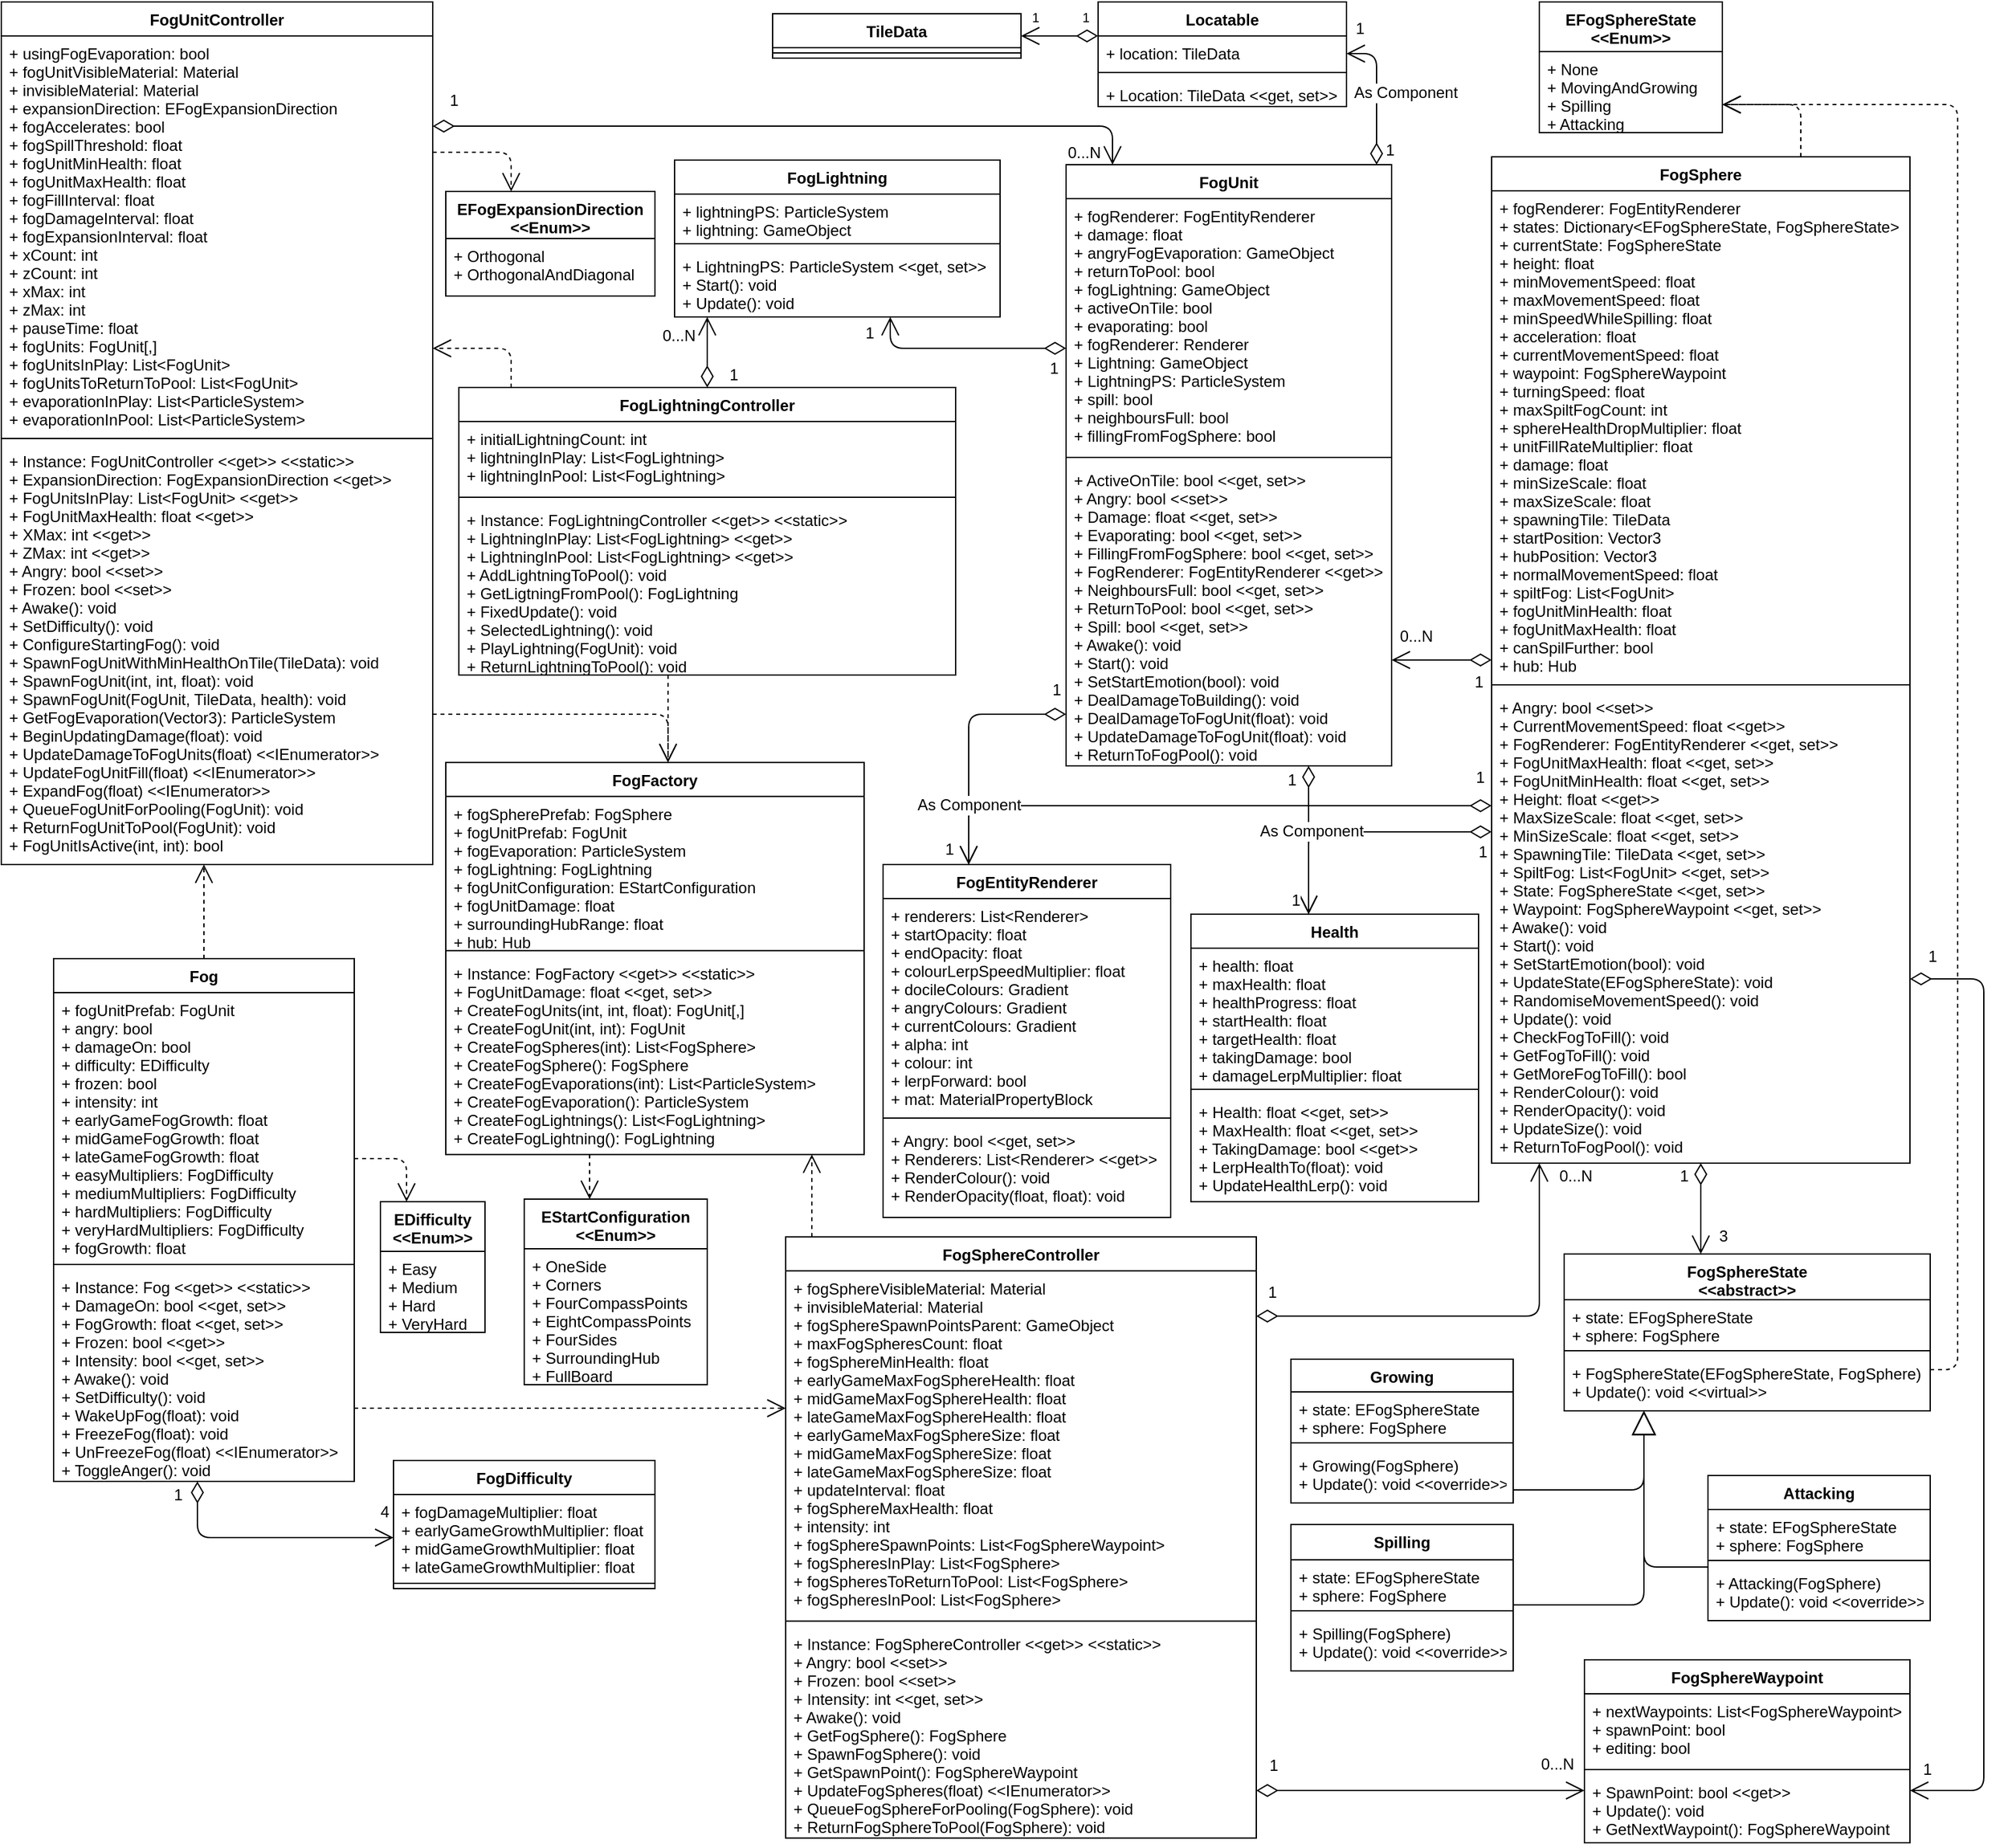 <mxfile version="12.1.0" type="device" pages="1"><diagram id="pjZ7qb1V4NSrotgc5X2Q" name="Page-1"><mxGraphModel dx="1173" dy="673" grid="1" gridSize="10" guides="1" tooltips="1" connect="1" arrows="1" fold="1" page="1" pageScale="1" pageWidth="850" pageHeight="1100" math="0" shadow="0"><root><mxCell id="0"/><mxCell id="1" parent="0"/><mxCell id="MDaJ4MS5ojsemLT40gA7-17" value="Fog" style="swimlane;fontStyle=1;align=center;verticalAlign=top;childLayout=stackLayout;horizontal=1;startSize=26;horizontalStack=0;resizeParent=1;resizeParentMax=0;resizeLast=0;collapsible=1;marginBottom=0;" parent="1" vertex="1"><mxGeometry x="128" y="1242.5" width="230" height="400" as="geometry"/></mxCell><mxCell id="MDaJ4MS5ojsemLT40gA7-18" value="+ fogUnitPrefab: FogUnit&#10;+ angry: bool&#10;+ damageOn: bool&#10;+ difficulty: EDifficulty&#10;+ frozen: bool&#10;+ intensity: int&#10;+ earlyGameFogGrowth: float&#10;+ midGameFogGrowth: float&#10;+ lateGameFogGrowth: float&#10;+ easyMultipliers: FogDifficulty&#10;+ mediumMultipliers: FogDifficulty&#10;+ hardMultipliers: FogDifficulty&#10;+ veryHardMultipliers: FogDifficulty&#10;+ fogGrowth: float" style="text;strokeColor=none;fillColor=none;align=left;verticalAlign=top;spacingLeft=4;spacingRight=4;overflow=hidden;rotatable=0;points=[[0,0.5],[1,0.5]];portConstraint=eastwest;" parent="MDaJ4MS5ojsemLT40gA7-17" vertex="1"><mxGeometry y="26" width="230" height="204" as="geometry"/></mxCell><mxCell id="MDaJ4MS5ojsemLT40gA7-19" value="" style="line;strokeWidth=1;fillColor=none;align=left;verticalAlign=middle;spacingTop=-1;spacingLeft=3;spacingRight=3;rotatable=0;labelPosition=right;points=[];portConstraint=eastwest;" parent="MDaJ4MS5ojsemLT40gA7-17" vertex="1"><mxGeometry y="230" width="230" height="8" as="geometry"/></mxCell><mxCell id="MDaJ4MS5ojsemLT40gA7-20" value="+ Instance: Fog &lt;&lt;get&gt;&gt; &lt;&lt;static&gt;&gt;&#10;+ DamageOn: bool &lt;&lt;get, set&gt;&gt;&#10;+ FogGrowth: float &lt;&lt;get, set&gt;&gt;&#10;+ Frozen: bool &lt;&lt;get&gt;&gt;&#10;+ Intensity: bool &lt;&lt;get, set&gt;&gt;&#10;+ Awake(): void&#10;+ SetDifficulty(): void&#10;+ WakeUpFog(float): void&#10;+ FreezeFog(float): void&#10;+ UnFreezeFog(float) &lt;&lt;IEnumerator&gt;&gt;&#10;+ ToggleAnger(): void" style="text;strokeColor=none;fillColor=none;align=left;verticalAlign=top;spacingLeft=4;spacingRight=4;overflow=hidden;rotatable=0;points=[[0,0.5],[1,0.5]];portConstraint=eastwest;" parent="MDaJ4MS5ojsemLT40gA7-17" vertex="1"><mxGeometry y="238" width="230" height="162" as="geometry"/></mxCell><mxCell id="MDaJ4MS5ojsemLT40gA7-63" value="" style="endArrow=open;html=1;endSize=12;startArrow=diamondThin;startSize=14;startFill=0;edgeStyle=orthogonalEdgeStyle;align=left;verticalAlign=bottom;" parent="1" source="vfoOl4ckwupX6fVXsPrt-22" target="vfoOl4ckwupX6fVXsPrt-53" edge="1"><mxGeometry x="-0.509" y="14" relative="1" as="geometry"><mxPoint x="1002.448" y="570.5" as="sourcePoint"/><mxPoint x="903.138" y="395.5" as="targetPoint"/><Array as="points"><mxPoint x="1088" y="1155.5"/><mxPoint x="1088" y="1155.5"/></Array><mxPoint x="10" y="-4" as="offset"/></mxGeometry></mxCell><mxCell id="MDaJ4MS5ojsemLT40gA7-65" value="1" style="text;html=1;resizable=0;points=[];align=center;verticalAlign=middle;labelBackgroundColor=#ffffff;" parent="MDaJ4MS5ojsemLT40gA7-63" vertex="1" connectable="0"><mxGeometry x="0.348" y="-1" relative="1" as="geometry"><mxPoint x="132" y="-68" as="offset"/></mxGeometry></mxCell><mxCell id="vfoOl4ckwupX6fVXsPrt-5" value="FogDifficulty" style="swimlane;fontStyle=1;align=center;verticalAlign=top;childLayout=stackLayout;horizontal=1;startSize=26;horizontalStack=0;resizeParent=1;resizeParentMax=0;resizeLast=0;collapsible=1;marginBottom=0;" parent="1" vertex="1"><mxGeometry x="388" y="1626.5" width="200" height="98" as="geometry"/></mxCell><mxCell id="vfoOl4ckwupX6fVXsPrt-6" value="+ fogDamageMultiplier: float&#10;+ earlyGameGrowthMultiplier: float&#10;+ midGameGrowthMultiplier: float&#10;+ lateGameGrowthMultiplier: float" style="text;strokeColor=none;fillColor=none;align=left;verticalAlign=top;spacingLeft=4;spacingRight=4;overflow=hidden;rotatable=0;points=[[0,0.5],[1,0.5]];portConstraint=eastwest;" parent="vfoOl4ckwupX6fVXsPrt-5" vertex="1"><mxGeometry y="26" width="200" height="64" as="geometry"/></mxCell><mxCell id="vfoOl4ckwupX6fVXsPrt-7" value="" style="line;strokeWidth=1;fillColor=none;align=left;verticalAlign=middle;spacingTop=-1;spacingLeft=3;spacingRight=3;rotatable=0;labelPosition=right;points=[];portConstraint=eastwest;" parent="vfoOl4ckwupX6fVXsPrt-5" vertex="1"><mxGeometry y="90" width="200" height="8" as="geometry"/></mxCell><mxCell id="vfoOl4ckwupX6fVXsPrt-13" value="EStartConfiguration &#10;&lt;&lt;Enum&gt;&gt;" style="swimlane;fontStyle=1;align=center;verticalAlign=top;childLayout=stackLayout;horizontal=1;startSize=38;horizontalStack=0;resizeParent=1;resizeParentMax=0;resizeLast=0;collapsible=1;marginBottom=0;" parent="1" vertex="1"><mxGeometry x="488" y="1426.5" width="140" height="142" as="geometry"/></mxCell><mxCell id="vfoOl4ckwupX6fVXsPrt-14" value="+ OneSide&#10;+ Corners&#10;+ FourCompassPoints&#10;+ EightCompassPoints&#10;+ FourSides&#10;+ SurroundingHub&#10;+ FullBoard" style="text;strokeColor=none;fillColor=none;align=left;verticalAlign=top;spacingLeft=4;spacingRight=4;overflow=hidden;rotatable=0;points=[[0,0.5],[1,0.5]];portConstraint=eastwest;" parent="vfoOl4ckwupX6fVXsPrt-13" vertex="1"><mxGeometry y="38" width="140" height="104" as="geometry"/></mxCell><mxCell id="vfoOl4ckwupX6fVXsPrt-18" value="EFogExpansionDirection&#10;&lt;&lt;Enum&gt;&gt;" style="swimlane;fontStyle=1;align=center;verticalAlign=top;childLayout=stackLayout;horizontal=1;startSize=36;horizontalStack=0;resizeParent=1;resizeParentMax=0;resizeLast=0;collapsible=1;marginBottom=0;" parent="1" vertex="1"><mxGeometry x="428" y="655.5" width="160" height="80" as="geometry"/></mxCell><mxCell id="vfoOl4ckwupX6fVXsPrt-19" value="+ Orthogonal&#10;+ OrthogonalAndDiagonal" style="text;strokeColor=none;fillColor=none;align=left;verticalAlign=top;spacingLeft=4;spacingRight=4;overflow=hidden;rotatable=0;points=[[0,0.5],[1,0.5]];portConstraint=eastwest;" parent="vfoOl4ckwupX6fVXsPrt-18" vertex="1"><mxGeometry y="36" width="160" height="44" as="geometry"/></mxCell><mxCell id="vfoOl4ckwupX6fVXsPrt-20" value="EDifficulty&#10;&lt;&lt;Enum&gt;&gt;" style="swimlane;fontStyle=1;align=center;verticalAlign=top;childLayout=stackLayout;horizontal=1;startSize=38;horizontalStack=0;resizeParent=1;resizeParentMax=0;resizeLast=0;collapsible=1;marginBottom=0;" parent="1" vertex="1"><mxGeometry x="378" y="1428.5" width="80" height="100" as="geometry"/></mxCell><mxCell id="vfoOl4ckwupX6fVXsPrt-21" value="+ Easy&#10;+ Medium&#10;+ Hard&#10;+ VeryHard" style="text;strokeColor=none;fillColor=none;align=left;verticalAlign=top;spacingLeft=4;spacingRight=4;overflow=hidden;rotatable=0;points=[[0,0.5],[1,0.5]];portConstraint=eastwest;" parent="vfoOl4ckwupX6fVXsPrt-20" vertex="1"><mxGeometry y="38" width="80" height="62" as="geometry"/></mxCell><mxCell id="vfoOl4ckwupX6fVXsPrt-22" value="FogUnit" style="swimlane;fontStyle=1;align=center;verticalAlign=top;childLayout=stackLayout;horizontal=1;startSize=26;horizontalStack=0;resizeParent=1;resizeParentMax=0;resizeLast=0;collapsible=1;marginBottom=0;" parent="1" vertex="1"><mxGeometry x="902.5" y="635" width="249" height="460" as="geometry"/></mxCell><mxCell id="vfoOl4ckwupX6fVXsPrt-23" value="+ fogRenderer: FogEntityRenderer&#10;+ damage: float&#10;+ angryFogEvaporation: GameObject&#10;+ returnToPool: bool&#10;+ fogLightning: GameObject&#10;+ activeOnTile: bool&#10;+ evaporating: bool&#10;+ fogRenderer: Renderer&#10;+ Lightning: GameObject&#10;+ LightningPS: ParticleSystem&#10;+ spill: bool&#10;+ neighboursFull: bool&#10;+ fillingFromFogSphere: bool" style="text;strokeColor=none;fillColor=none;align=left;verticalAlign=top;spacingLeft=4;spacingRight=4;overflow=hidden;rotatable=0;points=[[0,0.5],[1,0.5]];portConstraint=eastwest;" parent="vfoOl4ckwupX6fVXsPrt-22" vertex="1"><mxGeometry y="26" width="249" height="194" as="geometry"/></mxCell><mxCell id="vfoOl4ckwupX6fVXsPrt-24" value="" style="line;strokeWidth=1;fillColor=none;align=left;verticalAlign=middle;spacingTop=-1;spacingLeft=3;spacingRight=3;rotatable=0;labelPosition=right;points=[];portConstraint=eastwest;" parent="vfoOl4ckwupX6fVXsPrt-22" vertex="1"><mxGeometry y="220" width="249" height="8" as="geometry"/></mxCell><mxCell id="vfoOl4ckwupX6fVXsPrt-25" value="+ ActiveOnTile: bool &lt;&lt;get, set&gt;&gt;&#10;+ Angry: bool &lt;&lt;set&gt;&gt;&#10;+ Damage: float &lt;&lt;get, set&gt;&gt;&#10;+ Evaporating: bool &lt;&lt;get, set&gt;&gt;&#10;+ FillingFromFogSphere: bool &lt;&lt;get, set&gt;&gt;&#10;+ FogRenderer: FogEntityRenderer &lt;&lt;get&gt;&gt;&#10;+ NeighboursFull: bool &lt;&lt;get, set&gt;&gt;&#10;+ ReturnToPool: bool &lt;&lt;get, set&gt;&gt;&#10;+ Spill: bool &lt;&lt;get, set&gt;&gt;&#10;+ Awake(): void&#10;+ Start(): void&#10;+ SetStartEmotion(bool): void&#10;+ DealDamageToBuilding(): void&#10;+ DealDamageToFogUnit(float): void&#10;+ UpdateDamageToFogUnit(float): void&#10;+ ReturnToFogPool(): void" style="text;strokeColor=none;fillColor=none;align=left;verticalAlign=top;spacingLeft=4;spacingRight=4;overflow=hidden;rotatable=0;points=[[0,0.5],[1,0.5]];portConstraint=eastwest;" parent="vfoOl4ckwupX6fVXsPrt-22" vertex="1"><mxGeometry y="228" width="249" height="232" as="geometry"/></mxCell><mxCell id="vfoOl4ckwupX6fVXsPrt-30" value="EFogSphereState&#10;&lt;&lt;Enum&gt;&gt;" style="swimlane;fontStyle=1;align=center;verticalAlign=top;childLayout=stackLayout;horizontal=1;startSize=38;horizontalStack=0;resizeParent=1;resizeParentMax=0;resizeLast=0;collapsible=1;marginBottom=0;" parent="1" vertex="1"><mxGeometry x="1264.5" y="510.5" width="140" height="100" as="geometry"/></mxCell><mxCell id="vfoOl4ckwupX6fVXsPrt-31" value="+ None&#10;+ MovingAndGrowing&#10;+ Spilling&#10;+ Attacking" style="text;strokeColor=none;fillColor=none;align=left;verticalAlign=top;spacingLeft=4;spacingRight=4;overflow=hidden;rotatable=0;points=[[0,0.5],[1,0.5]];portConstraint=eastwest;" parent="vfoOl4ckwupX6fVXsPrt-30" vertex="1"><mxGeometry y="38" width="140" height="62" as="geometry"/></mxCell><mxCell id="vfoOl4ckwupX6fVXsPrt-33" value="FogSphere" style="swimlane;fontStyle=1;align=center;verticalAlign=top;childLayout=stackLayout;horizontal=1;startSize=26;horizontalStack=0;resizeParent=1;resizeParentMax=0;resizeLast=0;collapsible=1;marginBottom=0;" parent="1" vertex="1"><mxGeometry x="1228" y="629" width="320" height="770" as="geometry"/></mxCell><mxCell id="vfoOl4ckwupX6fVXsPrt-34" value="+ fogRenderer: FogEntityRenderer&#10;+ states: Dictionary&lt;EFogSphereState, FogSphereState&gt;&#10;+ currentState: FogSphereState&#10;+ height: float&#10;+ minMovementSpeed: float&#10;+ maxMovementSpeed: float&#10;+ minSpeedWhileSpilling: float&#10;+ acceleration: float&#10;+ currentMovementSpeed: float&#10;+ waypoint: FogSphereWaypoint&#10;+ turningSpeed: float&#10;+ maxSpiltFogCount: int&#10;+ sphereHealthDropMultiplier: float&#10;+ unitFillRateMultiplier: float&#10;+ damage: float&#10;+ minSizeScale: float&#10;+ maxSizeScale: float&#10;+ spawningTile: TileData&#10;+ startPosition: Vector3&#10;+ hubPosition: Vector3&#10;+ normalMovementSpeed: float&#10;+ spiltFog: List&lt;FogUnit&gt;&#10;+ fogUnitMinHealth: float&#10;+ fogUnitMaxHealth: float&#10;+ canSpilFurther: bool&#10;+ hub: Hub" style="text;strokeColor=none;fillColor=none;align=left;verticalAlign=top;spacingLeft=4;spacingRight=4;overflow=hidden;rotatable=0;points=[[0,0.5],[1,0.5]];portConstraint=eastwest;" parent="vfoOl4ckwupX6fVXsPrt-33" vertex="1"><mxGeometry y="26" width="320" height="374" as="geometry"/></mxCell><mxCell id="vfoOl4ckwupX6fVXsPrt-35" value="" style="line;strokeWidth=1;fillColor=none;align=left;verticalAlign=middle;spacingTop=-1;spacingLeft=3;spacingRight=3;rotatable=0;labelPosition=right;points=[];portConstraint=eastwest;" parent="vfoOl4ckwupX6fVXsPrt-33" vertex="1"><mxGeometry y="400" width="320" height="8" as="geometry"/></mxCell><mxCell id="vfoOl4ckwupX6fVXsPrt-36" value="+ Angry: bool &lt;&lt;set&gt;&gt;&#10;+ CurrentMovementSpeed: float &lt;&lt;get&gt;&gt;&#10;+ FogRenderer: FogEntityRenderer &lt;&lt;get, set&gt;&gt;&#10;+ FogUnitMaxHealth: float &lt;&lt;get, set&gt;&gt;&#10;+ FogUnitMinHealth: float &lt;&lt;get, set&gt;&gt;&#10;+ Height: float &lt;&lt;get&gt;&gt;&#10;+ MaxSizeScale: float &lt;&lt;get, set&gt;&gt;&#10;+ MinSizeScale: float &lt;&lt;get, set&gt;&gt;&#10;+ SpawningTile: TileData &lt;&lt;get, set&gt;&gt;&#10;+ SpiltFog: List&lt;FogUnit&gt; &lt;&lt;get, set&gt;&gt;&#10;+ State: FogSphereState &lt;&lt;get, set&gt;&gt;&#10;+ Waypoint: FogSphereWaypoint &lt;&lt;get, set&gt;&gt;&#10;+ Awake(): void&#10;+ Start(): void&#10;+ SetStartEmotion(bool): void&#10;+ UpdateState(EFogSphereState): void&#10;+ RandomiseMovementSpeed(): void&#10;+ Update(): void&#10;+ CheckFogToFill(): void&#10;+ GetFogToFill(): void&#10;+ GetMoreFogToFill(): bool&#10;+ RenderColour(): void&#10;+ RenderOpacity(): void&#10;+ UpdateSize(): void&#10;+ ReturnToFogPool(): void" style="text;strokeColor=none;fillColor=none;align=left;verticalAlign=top;spacingLeft=4;spacingRight=4;overflow=hidden;rotatable=0;points=[[0,0.5],[1,0.5]];portConstraint=eastwest;" parent="vfoOl4ckwupX6fVXsPrt-33" vertex="1"><mxGeometry y="408" width="320" height="362" as="geometry"/></mxCell><mxCell id="vfoOl4ckwupX6fVXsPrt-39" value="Locatable" style="swimlane;fontStyle=1;align=center;verticalAlign=top;childLayout=stackLayout;horizontal=1;startSize=26;horizontalStack=0;resizeParent=1;resizeParentMax=0;resizeLast=0;collapsible=1;marginBottom=0;" parent="1" vertex="1"><mxGeometry x="927" y="510.5" width="190" height="80" as="geometry"/></mxCell><mxCell id="vfoOl4ckwupX6fVXsPrt-40" value="+ location: TileData" style="text;strokeColor=none;fillColor=none;align=left;verticalAlign=top;spacingLeft=4;spacingRight=4;overflow=hidden;rotatable=0;points=[[0,0.5],[1,0.5]];portConstraint=eastwest;" parent="vfoOl4ckwupX6fVXsPrt-39" vertex="1"><mxGeometry y="26" width="190" height="24" as="geometry"/></mxCell><mxCell id="vfoOl4ckwupX6fVXsPrt-41" value="" style="line;strokeWidth=1;fillColor=none;align=left;verticalAlign=middle;spacingTop=-1;spacingLeft=3;spacingRight=3;rotatable=0;labelPosition=right;points=[];portConstraint=eastwest;" parent="vfoOl4ckwupX6fVXsPrt-39" vertex="1"><mxGeometry y="50" width="190" height="8" as="geometry"/></mxCell><mxCell id="vfoOl4ckwupX6fVXsPrt-42" value="+ Location: TileData &lt;&lt;get, set&gt;&gt;" style="text;strokeColor=none;fillColor=none;align=left;verticalAlign=top;spacingLeft=4;spacingRight=4;overflow=hidden;rotatable=0;points=[[0,0.5],[1,0.5]];portConstraint=eastwest;" parent="vfoOl4ckwupX6fVXsPrt-39" vertex="1"><mxGeometry y="58" width="190" height="22" as="geometry"/></mxCell><mxCell id="vfoOl4ckwupX6fVXsPrt-53" value="Health" style="swimlane;fontStyle=1;align=center;verticalAlign=top;childLayout=stackLayout;horizontal=1;startSize=26;horizontalStack=0;resizeParent=1;resizeParentMax=0;resizeLast=0;collapsible=1;marginBottom=0;" parent="1" vertex="1"><mxGeometry x="998" y="1208.5" width="220" height="220" as="geometry"/></mxCell><mxCell id="vfoOl4ckwupX6fVXsPrt-54" value="+ health: float&#10;+ maxHealth: float&#10;+ healthProgress: float&#10;+ startHealth: float&#10;+ targetHealth: float&#10;+ takingDamage: bool&#10;+ damageLerpMultiplier: float" style="text;strokeColor=none;fillColor=none;align=left;verticalAlign=top;spacingLeft=4;spacingRight=4;overflow=hidden;rotatable=0;points=[[0,0.5],[1,0.5]];portConstraint=eastwest;" parent="vfoOl4ckwupX6fVXsPrt-53" vertex="1"><mxGeometry y="26" width="220" height="104" as="geometry"/></mxCell><mxCell id="vfoOl4ckwupX6fVXsPrt-55" value="" style="line;strokeWidth=1;fillColor=none;align=left;verticalAlign=middle;spacingTop=-1;spacingLeft=3;spacingRight=3;rotatable=0;labelPosition=right;points=[];portConstraint=eastwest;" parent="vfoOl4ckwupX6fVXsPrt-53" vertex="1"><mxGeometry y="130" width="220" height="8" as="geometry"/></mxCell><mxCell id="vfoOl4ckwupX6fVXsPrt-56" value="+ Health: float &lt;&lt;get, set&gt;&gt;&#10;+ MaxHealth: float &lt;&lt;get, set&gt;&gt;&#10;+ TakingDamage: bool &lt;&lt;get&gt;&gt;&#10;+ LerpHealthTo(float): void&#10;+ UpdateHealthLerp(): void&#10;" style="text;strokeColor=none;fillColor=none;align=left;verticalAlign=top;spacingLeft=4;spacingRight=4;overflow=hidden;rotatable=0;points=[[0,0.5],[1,0.5]];portConstraint=eastwest;" parent="vfoOl4ckwupX6fVXsPrt-53" vertex="1"><mxGeometry y="138" width="220" height="82" as="geometry"/></mxCell><mxCell id="vfoOl4ckwupX6fVXsPrt-57" value="TileData" style="swimlane;fontStyle=1;align=center;verticalAlign=top;childLayout=stackLayout;horizontal=1;startSize=26;horizontalStack=0;resizeParent=1;resizeParentMax=0;resizeLast=0;collapsible=1;marginBottom=0;" parent="1" vertex="1"><mxGeometry x="678" y="519.5" width="190" height="34" as="geometry"/></mxCell><mxCell id="vfoOl4ckwupX6fVXsPrt-59" value="" style="line;strokeWidth=1;fillColor=none;align=left;verticalAlign=middle;spacingTop=-1;spacingLeft=3;spacingRight=3;rotatable=0;labelPosition=right;points=[];portConstraint=eastwest;" parent="vfoOl4ckwupX6fVXsPrt-57" vertex="1"><mxGeometry y="26" width="190" height="8" as="geometry"/></mxCell><mxCell id="vfoOl4ckwupX6fVXsPrt-63" value="" style="endArrow=open;html=1;endSize=12;startArrow=diamondThin;startSize=14;startFill=0;edgeStyle=orthogonalEdgeStyle;" parent="1" source="vfoOl4ckwupX6fVXsPrt-39" target="vfoOl4ckwupX6fVXsPrt-57" edge="1"><mxGeometry relative="1" as="geometry"><mxPoint x="759.5" y="443.5" as="sourcePoint"/><mxPoint x="1109.5" y="243.5" as="targetPoint"/><Array as="points"><mxPoint x="898" y="536.5"/><mxPoint x="898" y="536.5"/></Array></mxGeometry></mxCell><mxCell id="vfoOl4ckwupX6fVXsPrt-64" value="1" style="resizable=0;html=1;align=left;verticalAlign=top;labelBackgroundColor=#ffffff;fontSize=10;" parent="vfoOl4ckwupX6fVXsPrt-63" connectable="0" vertex="1"><mxGeometry x="-1" relative="1" as="geometry"><mxPoint x="-14.5" y="-27" as="offset"/></mxGeometry></mxCell><mxCell id="vfoOl4ckwupX6fVXsPrt-65" value="1" style="resizable=0;html=1;align=right;verticalAlign=top;labelBackgroundColor=#ffffff;fontSize=10;" parent="vfoOl4ckwupX6fVXsPrt-63" connectable="0" vertex="1"><mxGeometry x="1" relative="1" as="geometry"><mxPoint x="14.5" y="-27" as="offset"/></mxGeometry></mxCell><mxCell id="vfoOl4ckwupX6fVXsPrt-43" value="FogLightning" style="swimlane;fontStyle=1;align=center;verticalAlign=top;childLayout=stackLayout;horizontal=1;startSize=26;horizontalStack=0;resizeParent=1;resizeParentMax=0;resizeLast=0;collapsible=1;marginBottom=0;" parent="1" vertex="1"><mxGeometry x="603" y="631.5" width="249" height="120" as="geometry"/></mxCell><mxCell id="vfoOl4ckwupX6fVXsPrt-44" value="+ lightningPS: ParticleSystem&#10;+ lightning: GameObject" style="text;strokeColor=none;fillColor=none;align=left;verticalAlign=top;spacingLeft=4;spacingRight=4;overflow=hidden;rotatable=0;points=[[0,0.5],[1,0.5]];portConstraint=eastwest;" parent="vfoOl4ckwupX6fVXsPrt-43" vertex="1"><mxGeometry y="26" width="249" height="34" as="geometry"/></mxCell><mxCell id="vfoOl4ckwupX6fVXsPrt-45" value="" style="line;strokeWidth=1;fillColor=none;align=left;verticalAlign=middle;spacingTop=-1;spacingLeft=3;spacingRight=3;rotatable=0;labelPosition=right;points=[];portConstraint=eastwest;" parent="vfoOl4ckwupX6fVXsPrt-43" vertex="1"><mxGeometry y="60" width="249" height="8" as="geometry"/></mxCell><mxCell id="vfoOl4ckwupX6fVXsPrt-46" value="+ LightningPS: ParticleSystem &lt;&lt;get, set&gt;&gt;&#10;+ Start(): void&#10;+ Update(): void" style="text;strokeColor=none;fillColor=none;align=left;verticalAlign=top;spacingLeft=4;spacingRight=4;overflow=hidden;rotatable=0;points=[[0,0.5],[1,0.5]];portConstraint=eastwest;" parent="vfoOl4ckwupX6fVXsPrt-43" vertex="1"><mxGeometry y="68" width="249" height="52" as="geometry"/></mxCell><mxCell id="vfoOl4ckwupX6fVXsPrt-66" value="" style="endArrow=open;html=1;endSize=12;startArrow=none;startSize=14;startFill=0;edgeStyle=orthogonalEdgeStyle;dashed=1;" parent="1" source="vfoOl4ckwupX6fVXsPrt-33" target="vfoOl4ckwupX6fVXsPrt-31" edge="1"><mxGeometry relative="1" as="geometry"><mxPoint x="917.5" y="45.5" as="sourcePoint"/><mxPoint x="988" y="45.5" as="targetPoint"/><Array as="points"><mxPoint x="1464.5" y="589"/></Array></mxGeometry></mxCell><mxCell id="vfoOl4ckwupX6fVXsPrt-67" value="" style="resizable=0;html=1;align=left;verticalAlign=top;labelBackgroundColor=#ffffff;fontSize=10;" parent="vfoOl4ckwupX6fVXsPrt-66" connectable="0" vertex="1"><mxGeometry x="-1" relative="1" as="geometry"><mxPoint x="5" y="-22" as="offset"/></mxGeometry></mxCell><mxCell id="vfoOl4ckwupX6fVXsPrt-68" value="" style="resizable=0;html=1;align=right;verticalAlign=top;labelBackgroundColor=#ffffff;fontSize=10;" parent="vfoOl4ckwupX6fVXsPrt-66" connectable="0" vertex="1"><mxGeometry x="1" relative="1" as="geometry"><mxPoint x="-7" y="-3" as="offset"/></mxGeometry></mxCell><mxCell id="vfoOl4ckwupX6fVXsPrt-72" value="" style="endArrow=open;html=1;endSize=12;startArrow=diamondThin;startSize=14;startFill=0;edgeStyle=orthogonalEdgeStyle;align=left;verticalAlign=bottom;" parent="1" source="MDaJ4MS5ojsemLT40gA7-17" target="vfoOl4ckwupX6fVXsPrt-6" edge="1"><mxGeometry x="-0.509" y="14" relative="1" as="geometry"><mxPoint x="-446" y="666.5" as="sourcePoint"/><mxPoint x="-131.5" y="314.088" as="targetPoint"/><Array as="points"><mxPoint x="238" y="1685.5"/></Array><mxPoint x="10" y="-4" as="offset"/></mxGeometry></mxCell><mxCell id="vfoOl4ckwupX6fVXsPrt-73" value="1" style="text;html=1;resizable=0;points=[];align=center;verticalAlign=middle;labelBackgroundColor=#ffffff;" parent="vfoOl4ckwupX6fVXsPrt-72" vertex="1" connectable="0"><mxGeometry x="-0.386" y="1" relative="1" as="geometry"><mxPoint x="-31.5" y="-32" as="offset"/></mxGeometry></mxCell><mxCell id="vfoOl4ckwupX6fVXsPrt-74" value="4" style="text;html=1;resizable=0;points=[];align=center;verticalAlign=middle;labelBackgroundColor=#ffffff;" parent="vfoOl4ckwupX6fVXsPrt-72" vertex="1" connectable="0"><mxGeometry x="0.348" y="-1" relative="1" as="geometry"><mxPoint x="56" y="-21" as="offset"/></mxGeometry></mxCell><mxCell id="vfoOl4ckwupX6fVXsPrt-75" value="" style="endArrow=open;html=1;endSize=12;startArrow=none;startSize=14;startFill=0;edgeStyle=orthogonalEdgeStyle;dashed=1;" parent="1" source="MDaJ4MS5ojsemLT40gA7-17" target="vfoOl4ckwupX6fVXsPrt-20" edge="1"><mxGeometry relative="1" as="geometry"><mxPoint x="-406" y="696.5" as="sourcePoint"/><mxPoint x="-66" y="520.5" as="targetPoint"/><Array as="points"><mxPoint x="398" y="1395.5"/></Array></mxGeometry></mxCell><mxCell id="vfoOl4ckwupX6fVXsPrt-76" value="" style="resizable=0;html=1;align=left;verticalAlign=top;labelBackgroundColor=#ffffff;fontSize=10;" parent="vfoOl4ckwupX6fVXsPrt-75" connectable="0" vertex="1"><mxGeometry x="-1" relative="1" as="geometry"><mxPoint x="5" y="-22" as="offset"/></mxGeometry></mxCell><mxCell id="vfoOl4ckwupX6fVXsPrt-77" value="" style="resizable=0;html=1;align=right;verticalAlign=top;labelBackgroundColor=#ffffff;fontSize=10;" parent="vfoOl4ckwupX6fVXsPrt-75" connectable="0" vertex="1"><mxGeometry x="1" relative="1" as="geometry"><mxPoint x="-7" y="-3" as="offset"/></mxGeometry></mxCell><mxCell id="vfoOl4ckwupX6fVXsPrt-78" value="" style="endArrow=open;html=1;endSize=12;startArrow=none;startSize=14;startFill=0;edgeStyle=orthogonalEdgeStyle;dashed=1;" parent="1" source="MDaJ4MS5ojsemLT40gA7-1" target="vfoOl4ckwupX6fVXsPrt-18" edge="1"><mxGeometry relative="1" as="geometry"><mxPoint x="28.034" y="599.534" as="sourcePoint"/><mxPoint x="28.034" y="539.534" as="targetPoint"/><Array as="points"><mxPoint x="478" y="625.5"/></Array></mxGeometry></mxCell><mxCell id="vfoOl4ckwupX6fVXsPrt-79" value="" style="resizable=0;html=1;align=left;verticalAlign=top;labelBackgroundColor=#ffffff;fontSize=10;" parent="vfoOl4ckwupX6fVXsPrt-78" connectable="0" vertex="1"><mxGeometry x="-1" relative="1" as="geometry"><mxPoint x="5" y="-22" as="offset"/></mxGeometry></mxCell><mxCell id="vfoOl4ckwupX6fVXsPrt-80" value="" style="resizable=0;html=1;align=right;verticalAlign=top;labelBackgroundColor=#ffffff;fontSize=10;" parent="vfoOl4ckwupX6fVXsPrt-78" connectable="0" vertex="1"><mxGeometry x="1" relative="1" as="geometry"><mxPoint x="-7" y="-3" as="offset"/></mxGeometry></mxCell><mxCell id="vfoOl4ckwupX6fVXsPrt-81" value="" style="endArrow=open;html=1;endSize=12;startArrow=none;startSize=14;startFill=0;edgeStyle=orthogonalEdgeStyle;dashed=1;" parent="1" source="MDaJ4MS5ojsemLT40gA7-9" target="vfoOl4ckwupX6fVXsPrt-13" edge="1"><mxGeometry relative="1" as="geometry"><mxPoint x="277.379" y="577.879" as="sourcePoint"/><mxPoint x="277.379" y="517.879" as="targetPoint"/><Array as="points"><mxPoint x="538" y="1405.5"/><mxPoint x="538" y="1405.5"/></Array></mxGeometry></mxCell><mxCell id="vfoOl4ckwupX6fVXsPrt-82" value="" style="resizable=0;html=1;align=left;verticalAlign=top;labelBackgroundColor=#ffffff;fontSize=10;" parent="vfoOl4ckwupX6fVXsPrt-81" connectable="0" vertex="1"><mxGeometry x="-1" relative="1" as="geometry"><mxPoint x="5" y="-22" as="offset"/></mxGeometry></mxCell><mxCell id="vfoOl4ckwupX6fVXsPrt-83" value="" style="resizable=0;html=1;align=right;verticalAlign=top;labelBackgroundColor=#ffffff;fontSize=10;" parent="vfoOl4ckwupX6fVXsPrt-81" connectable="0" vertex="1"><mxGeometry x="1" relative="1" as="geometry"><mxPoint x="-7" y="-3" as="offset"/></mxGeometry></mxCell><mxCell id="vfoOl4ckwupX6fVXsPrt-49" value="FogSphereWaypoint" style="swimlane;fontStyle=1;align=center;verticalAlign=top;childLayout=stackLayout;horizontal=1;startSize=26;horizontalStack=0;resizeParent=1;resizeParentMax=0;resizeLast=0;collapsible=1;marginBottom=0;" parent="1" vertex="1"><mxGeometry x="1299" y="1779" width="249" height="140" as="geometry"/></mxCell><mxCell id="vfoOl4ckwupX6fVXsPrt-50" value="+ nextWaypoints: List&lt;FogSphereWaypoint&gt;&#10;+ spawnPoint: bool&#10;+ editing: bool" style="text;strokeColor=none;fillColor=none;align=left;verticalAlign=top;spacingLeft=4;spacingRight=4;overflow=hidden;rotatable=0;points=[[0,0.5],[1,0.5]];portConstraint=eastwest;" parent="vfoOl4ckwupX6fVXsPrt-49" vertex="1"><mxGeometry y="26" width="249" height="54" as="geometry"/></mxCell><mxCell id="vfoOl4ckwupX6fVXsPrt-51" value="" style="line;strokeWidth=1;fillColor=none;align=left;verticalAlign=middle;spacingTop=-1;spacingLeft=3;spacingRight=3;rotatable=0;labelPosition=right;points=[];portConstraint=eastwest;" parent="vfoOl4ckwupX6fVXsPrt-49" vertex="1"><mxGeometry y="80" width="249" height="8" as="geometry"/></mxCell><mxCell id="vfoOl4ckwupX6fVXsPrt-52" value="+ SpawnPoint: bool &lt;&lt;get&gt;&gt;&#10;+ Update(): void&#10;+ GetNextWaypoint(): FogSphereWaypoint" style="text;strokeColor=none;fillColor=none;align=left;verticalAlign=top;spacingLeft=4;spacingRight=4;overflow=hidden;rotatable=0;points=[[0,0.5],[1,0.5]];portConstraint=eastwest;" parent="vfoOl4ckwupX6fVXsPrt-49" vertex="1"><mxGeometry y="88" width="249" height="52" as="geometry"/></mxCell><mxCell id="vfoOl4ckwupX6fVXsPrt-87" value="" style="endArrow=open;html=1;endSize=12;startArrow=diamondThin;startSize=14;startFill=0;edgeStyle=orthogonalEdgeStyle;align=left;verticalAlign=bottom;" parent="1" source="vfoOl4ckwupX6fVXsPrt-36" target="vfoOl4ckwupX6fVXsPrt-49" edge="1"><mxGeometry x="-0.509" y="14" relative="1" as="geometry"><mxPoint x="848" y="1405.19" as="sourcePoint"/><mxPoint x="928" y="1405.19" as="targetPoint"/><Array as="points"><mxPoint x="1604.5" y="1258"/><mxPoint x="1604.5" y="1879"/></Array><mxPoint x="10" y="-4" as="offset"/></mxGeometry></mxCell><mxCell id="vfoOl4ckwupX6fVXsPrt-88" value="1" style="text;html=1;resizable=0;points=[];align=center;verticalAlign=middle;labelBackgroundColor=#ffffff;" parent="vfoOl4ckwupX6fVXsPrt-87" vertex="1" connectable="0"><mxGeometry x="-0.386" y="1" relative="1" as="geometry"><mxPoint x="-41" y="-186" as="offset"/></mxGeometry></mxCell><mxCell id="vfoOl4ckwupX6fVXsPrt-89" value="1" style="text;html=1;resizable=0;points=[];align=center;verticalAlign=middle;labelBackgroundColor=#ffffff;" parent="vfoOl4ckwupX6fVXsPrt-87" vertex="1" connectable="0"><mxGeometry x="0.348" y="-1" relative="1" as="geometry"><mxPoint x="-43" y="166.5" as="offset"/></mxGeometry></mxCell><mxCell id="vfoOl4ckwupX6fVXsPrt-96" value="" style="endArrow=open;html=1;endSize=12;startArrow=diamondThin;startSize=14;startFill=0;edgeStyle=orthogonalEdgeStyle;align=left;verticalAlign=bottom;" parent="1" source="vfoOl4ckwupX6fVXsPrt-33" target="vfoOl4ckwupX6fVXsPrt-22" edge="1"><mxGeometry x="-0.509" y="14" relative="1" as="geometry"><mxPoint x="1037.5" y="1325.741" as="sourcePoint"/><mxPoint x="957" y="1325.741" as="targetPoint"/><Array as="points"><mxPoint x="1148" y="695.5"/><mxPoint x="1148" y="695.5"/></Array><mxPoint x="10" y="-4" as="offset"/></mxGeometry></mxCell><mxCell id="vfoOl4ckwupX6fVXsPrt-97" value="1" style="text;html=1;resizable=0;points=[];align=center;verticalAlign=middle;labelBackgroundColor=#ffffff;" parent="vfoOl4ckwupX6fVXsPrt-96" vertex="1" connectable="0"><mxGeometry x="-0.386" y="1" relative="1" as="geometry"><mxPoint x="13.5" y="16" as="offset"/></mxGeometry></mxCell><mxCell id="MDaJ4MS5ojsemLT40gA7-21" value="0...N" style="text;html=1;resizable=0;points=[];align=center;verticalAlign=middle;labelBackgroundColor=#ffffff;" parent="vfoOl4ckwupX6fVXsPrt-96" vertex="1" connectable="0"><mxGeometry x="0.822" y="1" relative="1" as="geometry"><mxPoint x="11.5" y="-19" as="offset"/></mxGeometry></mxCell><mxCell id="MDaJ4MS5ojsemLT40gA7-1" value="FogUnitController" style="swimlane;fontStyle=1;align=center;verticalAlign=top;childLayout=stackLayout;horizontal=1;startSize=26;horizontalStack=0;resizeParent=1;resizeParentMax=0;resizeLast=0;collapsible=1;marginBottom=0;" parent="1" vertex="1"><mxGeometry x="88" y="510.5" width="330" height="660" as="geometry"/></mxCell><mxCell id="MDaJ4MS5ojsemLT40gA7-2" value="+ usingFogEvaporation: bool&#10;+ fogUnitVisibleMaterial: Material&#10;+ invisibleMaterial: Material&#10;+ expansionDirection: EFogExpansionDirection&#10;+ fogAccelerates: bool&#10;+ fogSpillThreshold: float&#10;+ fogUnitMinHealth: float&#10;+ fogUnitMaxHealth: float&#10;+ fogFillInterval: float&#10;+ fogDamageInterval: float&#10;+ fogExpansionInterval: float&#10;+ xCount: int&#10;+ zCount: int&#10;+ xMax: int&#10;+ zMax: int&#10;+ pauseTime: float&#10;+ fogUnits: FogUnit[,]&#10;+ fogUnitsInPlay: List&lt;FogUnit&gt;&#10;+ fogUnitsToReturnToPool: List&lt;FogUnit&gt;&#10;+ evaporationInPlay: List&lt;ParticleSystem&gt;&#10;+ evaporationInPool: List&lt;ParticleSystem&gt;" style="text;strokeColor=none;fillColor=none;align=left;verticalAlign=top;spacingLeft=4;spacingRight=4;overflow=hidden;rotatable=0;points=[[0,0.5],[1,0.5]];portConstraint=eastwest;" parent="MDaJ4MS5ojsemLT40gA7-1" vertex="1"><mxGeometry y="26" width="330" height="304" as="geometry"/></mxCell><mxCell id="MDaJ4MS5ojsemLT40gA7-3" value="" style="line;strokeWidth=1;fillColor=none;align=left;verticalAlign=middle;spacingTop=-1;spacingLeft=3;spacingRight=3;rotatable=0;labelPosition=right;points=[];portConstraint=eastwest;" parent="MDaJ4MS5ojsemLT40gA7-1" vertex="1"><mxGeometry y="330" width="330" height="8" as="geometry"/></mxCell><mxCell id="MDaJ4MS5ojsemLT40gA7-4" value="+ Instance: FogUnitController &lt;&lt;get&gt;&gt; &lt;&lt;static&gt;&gt;&#10;+ ExpansionDirection: FogExpansionDirection &lt;&lt;get&gt;&gt;&#10;+ FogUnitsInPlay: List&lt;FogUnit&gt; &lt;&lt;get&gt;&gt;&#10;+ FogUnitMaxHealth: float &lt;&lt;get&gt;&gt;&#10;+ XMax: int &lt;&lt;get&gt;&gt;&#10;+ ZMax: int &lt;&lt;get&gt;&gt;&#10;+ Angry: bool &lt;&lt;set&gt;&gt;&#10;+ Frozen: bool &lt;&lt;set&gt;&gt;&#10;+ Awake(): void&#10;+ SetDifficulty(): void&#10;+ ConfigureStartingFog(): void&#10;+ SpawnFogUnitWithMinHealthOnTile(TileData): void&#10;+ SpawnFogUnit(int, int, float): void&#10;+ SpawnFogUnit(FogUnit, TileData, health): void&#10;+ GetFogEvaporation(Vector3): ParticleSystem&#10;+ BeginUpdatingDamage(float): void&#10;+ UpdateDamageToFogUnits(float) &lt;&lt;IEnumerator&gt;&gt;&#10;+ UpdateFogUnitFill(float) &lt;&lt;IEnumerator&gt;&gt;&#10;+ ExpandFog(float) &lt;&lt;IEnumerator&gt;&gt;&#10;+ QueueFogUnitForPooling(FogUnit): void&#10;+ ReturnFogUnitToPool(FogUnit): void&#10;+ FogUnitIsActive(int, int): bool" style="text;strokeColor=none;fillColor=none;align=left;verticalAlign=top;spacingLeft=4;spacingRight=4;overflow=hidden;rotatable=0;points=[[0,0.5],[1,0.5]];portConstraint=eastwest;" parent="MDaJ4MS5ojsemLT40gA7-1" vertex="1"><mxGeometry y="338" width="330" height="322" as="geometry"/></mxCell><mxCell id="MDaJ4MS5ojsemLT40gA7-5" value="FogLightningController" style="swimlane;fontStyle=1;align=center;verticalAlign=top;childLayout=stackLayout;horizontal=1;startSize=26;horizontalStack=0;resizeParent=1;resizeParentMax=0;resizeLast=0;collapsible=1;marginBottom=0;" parent="1" vertex="1"><mxGeometry x="438" y="805.5" width="380" height="220" as="geometry"/></mxCell><mxCell id="MDaJ4MS5ojsemLT40gA7-6" value="+ initialLightningCount: int&#10;+ lightningInPlay: List&lt;FogLightning&gt;&#10;+ lightningInPool: List&lt;FogLightning&gt;" style="text;strokeColor=none;fillColor=none;align=left;verticalAlign=top;spacingLeft=4;spacingRight=4;overflow=hidden;rotatable=0;points=[[0,0.5],[1,0.5]];portConstraint=eastwest;" parent="MDaJ4MS5ojsemLT40gA7-5" vertex="1"><mxGeometry y="26" width="380" height="54" as="geometry"/></mxCell><mxCell id="MDaJ4MS5ojsemLT40gA7-7" value="" style="line;strokeWidth=1;fillColor=none;align=left;verticalAlign=middle;spacingTop=-1;spacingLeft=3;spacingRight=3;rotatable=0;labelPosition=right;points=[];portConstraint=eastwest;" parent="MDaJ4MS5ojsemLT40gA7-5" vertex="1"><mxGeometry y="80" width="380" height="8" as="geometry"/></mxCell><mxCell id="MDaJ4MS5ojsemLT40gA7-8" value="+ Instance: FogLightningController &lt;&lt;get&gt;&gt; &lt;&lt;static&gt;&gt;&#10;+ LightningInPlay: List&lt;FogLightning&gt; &lt;&lt;get&gt;&gt;&#10;+ LightningInPool: List&lt;FogLightning&gt; &lt;&lt;get&gt;&gt;&#10;+ AddLightningToPool(): void&#10;+ GetLigtningFromPool(): FogLightning&#10;+ FixedUpdate(): void&#10;+ SelectedLightning(): void&#10;+ PlayLightning(FogUnit): void&#10;+ ReturnLightningToPool(): void" style="text;strokeColor=none;fillColor=none;align=left;verticalAlign=top;spacingLeft=4;spacingRight=4;overflow=hidden;rotatable=0;points=[[0,0.5],[1,0.5]];portConstraint=eastwest;" parent="MDaJ4MS5ojsemLT40gA7-5" vertex="1"><mxGeometry y="88" width="380" height="132" as="geometry"/></mxCell><mxCell id="MDaJ4MS5ojsemLT40gA7-9" value="FogFactory" style="swimlane;fontStyle=1;align=center;verticalAlign=top;childLayout=stackLayout;horizontal=1;startSize=26;horizontalStack=0;resizeParent=1;resizeParentMax=0;resizeLast=0;collapsible=1;marginBottom=0;" parent="1" vertex="1"><mxGeometry x="428" y="1092.328" width="320" height="300" as="geometry"/></mxCell><mxCell id="MDaJ4MS5ojsemLT40gA7-10" value="+ fogSpherePrefab: FogSphere&#10;+ fogUnitPrefab: FogUnit&#10;+ fogEvaporation: ParticleSystem&#10;+ fogLightning: FogLightning&#10;+ fogUnitConfiguration: EStartConfiguration&#10;+ fogUnitDamage: float&#10;+ surroundingHubRange: float&#10;+ hub: Hub&#10;" style="text;strokeColor=none;fillColor=none;align=left;verticalAlign=top;spacingLeft=4;spacingRight=4;overflow=hidden;rotatable=0;points=[[0,0.5],[1,0.5]];portConstraint=eastwest;" parent="MDaJ4MS5ojsemLT40gA7-9" vertex="1"><mxGeometry y="26" width="320" height="114" as="geometry"/></mxCell><mxCell id="MDaJ4MS5ojsemLT40gA7-11" value="" style="line;strokeWidth=1;fillColor=none;align=left;verticalAlign=middle;spacingTop=-1;spacingLeft=3;spacingRight=3;rotatable=0;labelPosition=right;points=[];portConstraint=eastwest;" parent="MDaJ4MS5ojsemLT40gA7-9" vertex="1"><mxGeometry y="140" width="320" height="8" as="geometry"/></mxCell><mxCell id="MDaJ4MS5ojsemLT40gA7-12" value="+ Instance: FogFactory &lt;&lt;get&gt;&gt; &lt;&lt;static&gt;&gt;&#10;+ FogUnitDamage: float &lt;&lt;get, set&gt;&gt;&#10;+ CreateFogUnits(int, int, float): FogUnit[,]&#10;+ CreateFogUnit(int, int): FogUnit&#10;+ CreateFogSpheres(int): List&lt;FogSphere&gt;&#10;+ CreateFogSphere(): FogSphere&#10;+ CreateFogEvaporations(int): List&lt;ParticleSystem&gt;&#10;+ CreateFogEvaporation(): ParticleSystem&#10;+ CreateFogLightnings(): List&lt;FogLightning&gt;&#10;+ CreateFogLightning(): FogLightning" style="text;strokeColor=none;fillColor=none;align=left;verticalAlign=top;spacingLeft=4;spacingRight=4;overflow=hidden;rotatable=0;points=[[0,0.5],[1,0.5]];portConstraint=eastwest;" parent="MDaJ4MS5ojsemLT40gA7-9" vertex="1"><mxGeometry y="148" width="320" height="152" as="geometry"/></mxCell><mxCell id="MDaJ4MS5ojsemLT40gA7-13" value="FogSphereController" style="swimlane;fontStyle=1;align=center;verticalAlign=top;childLayout=stackLayout;horizontal=1;startSize=26;horizontalStack=0;resizeParent=1;resizeParentMax=0;resizeLast=0;collapsible=1;marginBottom=0;" parent="1" vertex="1"><mxGeometry x="688" y="1455.328" width="360" height="460" as="geometry"/></mxCell><mxCell id="MDaJ4MS5ojsemLT40gA7-14" value="+ fogSphereVisibleMaterial: Material&#10;+ invisibleMaterial: Material&#10;+ fogSphereSpawnPointsParent: GameObject&#10;+ maxFogSpheresCount: float&#10;+ fogSphereMinHealth: float&#10;+ earlyGameMaxFogSphereHealth: float&#10;+ midGameMaxFogSphereHealth: float&#10;+ lateGameMaxFogSphereHealth: float&#10;+ earlyGameMaxFogSphereSize: float&#10;+ midGameMaxFogSphereSize: float&#10;+ lateGameMaxFogSphereSize: float&#10;+ updateInterval: float&#10;+ fogSphereMaxHealth: float&#10;+ intensity: int&#10;+ fogSphereSpawnPoints: List&lt;FogSphereWaypoint&gt;&#10;+ fogSpheresInPlay: List&lt;FogSphere&gt;&#10;+ fogSpheresToReturnToPool: List&lt;FogSphere&gt;&#10;+ fogSpheresInPool: List&lt;FogSphere&gt;" style="text;strokeColor=none;fillColor=none;align=left;verticalAlign=top;spacingLeft=4;spacingRight=4;overflow=hidden;rotatable=0;points=[[0,0.5],[1,0.5]];portConstraint=eastwest;" parent="MDaJ4MS5ojsemLT40gA7-13" vertex="1"><mxGeometry y="26" width="360" height="264" as="geometry"/></mxCell><mxCell id="MDaJ4MS5ojsemLT40gA7-15" value="" style="line;strokeWidth=1;fillColor=none;align=left;verticalAlign=middle;spacingTop=-1;spacingLeft=3;spacingRight=3;rotatable=0;labelPosition=right;points=[];portConstraint=eastwest;" parent="MDaJ4MS5ojsemLT40gA7-13" vertex="1"><mxGeometry y="290" width="360" height="8" as="geometry"/></mxCell><mxCell id="MDaJ4MS5ojsemLT40gA7-16" value="+ Instance: FogSphereController &lt;&lt;get&gt;&gt; &lt;&lt;static&gt;&gt;&#10;+ Angry: bool &lt;&lt;set&gt;&gt;&#10;+ Frozen: bool &lt;&lt;set&gt;&gt;&#10;+ Intensity: int &lt;&lt;get, set&gt;&gt;&#10;+ Awake(): void&#10;+ GetFogSphere(): FogSphere&#10;+ SpawnFogSphere(): void&#10;+ GetSpawnPoint(): FogSphereWaypoint&#10;+ UpdateFogSpheres(float) &lt;&lt;IEnumerator&gt;&gt;&#10;+ QueueFogSphereForPooling(FogSphere): void&#10;+ ReturnFogSphereToPool(FogSphere): void" style="text;strokeColor=none;fillColor=none;align=left;verticalAlign=top;spacingLeft=4;spacingRight=4;overflow=hidden;rotatable=0;points=[[0,0.5],[1,0.5]];portConstraint=eastwest;" parent="MDaJ4MS5ojsemLT40gA7-13" vertex="1"><mxGeometry y="298" width="360" height="162" as="geometry"/></mxCell><mxCell id="vfoOl4ckwupX6fVXsPrt-69" value="" style="endArrow=open;html=1;endSize=12;startArrow=diamondThin;startSize=14;startFill=0;edgeStyle=orthogonalEdgeStyle;align=left;verticalAlign=bottom;" parent="1" source="MDaJ4MS5ojsemLT40gA7-5" target="vfoOl4ckwupX6fVXsPrt-43" edge="1"><mxGeometry x="-0.509" y="14" relative="1" as="geometry"><mxPoint x="5.5" y="1507.5" as="sourcePoint"/><mxPoint x="165.5" y="1507.5" as="targetPoint"/><Array as="points"><mxPoint x="689" y="745.5"/><mxPoint x="689" y="745.5"/></Array><mxPoint x="10" y="-4" as="offset"/></mxGeometry></mxCell><mxCell id="vfoOl4ckwupX6fVXsPrt-71" value="0...N" style="text;html=1;resizable=0;points=[];align=center;verticalAlign=middle;labelBackgroundColor=#ffffff;" parent="vfoOl4ckwupX6fVXsPrt-69" vertex="1" connectable="0"><mxGeometry x="0.348" y="-1" relative="1" as="geometry"><mxPoint x="-23" y="-3.5" as="offset"/></mxGeometry></mxCell><mxCell id="MDaJ4MS5ojsemLT40gA7-22" value="1" style="text;html=1;resizable=0;points=[];align=center;verticalAlign=middle;labelBackgroundColor=#ffffff;" parent="vfoOl4ckwupX6fVXsPrt-69" vertex="1" connectable="0"><mxGeometry x="0.183" y="-92" relative="1" as="geometry"><mxPoint x="-72" y="22" as="offset"/></mxGeometry></mxCell><mxCell id="MDaJ4MS5ojsemLT40gA7-23" value="" style="endArrow=open;html=1;endSize=12;startArrow=none;startSize=14;startFill=0;edgeStyle=orthogonalEdgeStyle;dashed=1;" parent="1" source="MDaJ4MS5ojsemLT40gA7-5" target="MDaJ4MS5ojsemLT40gA7-1" edge="1"><mxGeometry relative="1" as="geometry"><mxPoint x="558" y="1365.5" as="sourcePoint"/><mxPoint x="81" y="996.176" as="targetPoint"/><Array as="points"><mxPoint x="478" y="775.5"/></Array></mxGeometry></mxCell><mxCell id="MDaJ4MS5ojsemLT40gA7-24" value="" style="resizable=0;html=1;align=left;verticalAlign=top;labelBackgroundColor=#ffffff;fontSize=10;" parent="MDaJ4MS5ojsemLT40gA7-23" connectable="0" vertex="1"><mxGeometry x="-1" relative="1" as="geometry"><mxPoint x="5" y="-22" as="offset"/></mxGeometry></mxCell><mxCell id="MDaJ4MS5ojsemLT40gA7-25" value="" style="resizable=0;html=1;align=right;verticalAlign=top;labelBackgroundColor=#ffffff;fontSize=10;" parent="MDaJ4MS5ojsemLT40gA7-23" connectable="0" vertex="1"><mxGeometry x="1" relative="1" as="geometry"><mxPoint x="-7" y="-3" as="offset"/></mxGeometry></mxCell><mxCell id="MDaJ4MS5ojsemLT40gA7-26" value="" style="endArrow=open;html=1;endSize=12;startArrow=diamondThin;startSize=14;startFill=0;edgeStyle=orthogonalEdgeStyle;align=left;verticalAlign=bottom;" parent="1" source="vfoOl4ckwupX6fVXsPrt-22" target="vfoOl4ckwupX6fVXsPrt-43" edge="1"><mxGeometry x="-0.509" y="14" relative="1" as="geometry"><mxPoint x="622.0" y="615.833" as="sourcePoint"/><mxPoint x="776.0" y="615.833" as="targetPoint"/><Array as="points"><mxPoint x="768" y="775.5"/></Array><mxPoint x="10" y="-4" as="offset"/></mxGeometry></mxCell><mxCell id="MDaJ4MS5ojsemLT40gA7-27" value="1" style="text;html=1;resizable=0;points=[];align=center;verticalAlign=middle;labelBackgroundColor=#ffffff;" parent="MDaJ4MS5ojsemLT40gA7-26" vertex="1" connectable="0"><mxGeometry x="-0.386" y="1" relative="1" as="geometry"><mxPoint x="39" y="14" as="offset"/></mxGeometry></mxCell><mxCell id="MDaJ4MS5ojsemLT40gA7-28" value="1" style="text;html=1;resizable=0;points=[];align=center;verticalAlign=middle;labelBackgroundColor=#ffffff;" parent="MDaJ4MS5ojsemLT40gA7-26" vertex="1" connectable="0"><mxGeometry x="0.348" y="-1" relative="1" as="geometry"><mxPoint x="-43.5" y="-11" as="offset"/></mxGeometry></mxCell><mxCell id="MDaJ4MS5ojsemLT40gA7-29" value="" style="endArrow=open;html=1;endSize=12;startArrow=none;startSize=14;startFill=0;edgeStyle=orthogonalEdgeStyle;dashed=1;" parent="1" source="MDaJ4MS5ojsemLT40gA7-17" target="MDaJ4MS5ojsemLT40gA7-4" edge="1"><mxGeometry relative="1" as="geometry"><mxPoint x="128" y="1289.833" as="sourcePoint"/><mxPoint x="88" y="1125.5" as="targetPoint"/><Array as="points"><mxPoint x="243" y="1205.5"/><mxPoint x="243" y="1205.5"/></Array></mxGeometry></mxCell><mxCell id="MDaJ4MS5ojsemLT40gA7-30" value="" style="resizable=0;html=1;align=left;verticalAlign=top;labelBackgroundColor=#ffffff;fontSize=10;" parent="MDaJ4MS5ojsemLT40gA7-29" connectable="0" vertex="1"><mxGeometry x="-1" relative="1" as="geometry"><mxPoint x="5" y="-22" as="offset"/></mxGeometry></mxCell><mxCell id="MDaJ4MS5ojsemLT40gA7-31" value="" style="resizable=0;html=1;align=right;verticalAlign=top;labelBackgroundColor=#ffffff;fontSize=10;" parent="MDaJ4MS5ojsemLT40gA7-29" connectable="0" vertex="1"><mxGeometry x="1" relative="1" as="geometry"><mxPoint x="-7" y="-3" as="offset"/></mxGeometry></mxCell><mxCell id="MDaJ4MS5ojsemLT40gA7-32" value="" style="endArrow=open;html=1;endSize=12;startArrow=none;startSize=14;startFill=0;edgeStyle=orthogonalEdgeStyle;dashed=1;" parent="1" source="MDaJ4MS5ojsemLT40gA7-17" target="MDaJ4MS5ojsemLT40gA7-13" edge="1"><mxGeometry relative="1" as="geometry"><mxPoint x="476.333" y="1205.5" as="sourcePoint"/><mxPoint x="476.333" y="1079.5" as="targetPoint"/><Array as="points"><mxPoint x="588" y="1586.5"/><mxPoint x="588" y="1586.5"/></Array></mxGeometry></mxCell><mxCell id="MDaJ4MS5ojsemLT40gA7-33" value="" style="resizable=0;html=1;align=left;verticalAlign=top;labelBackgroundColor=#ffffff;fontSize=10;" parent="MDaJ4MS5ojsemLT40gA7-32" connectable="0" vertex="1"><mxGeometry x="-1" relative="1" as="geometry"><mxPoint x="5" y="-22" as="offset"/></mxGeometry></mxCell><mxCell id="MDaJ4MS5ojsemLT40gA7-34" value="" style="resizable=0;html=1;align=right;verticalAlign=top;labelBackgroundColor=#ffffff;fontSize=10;" parent="MDaJ4MS5ojsemLT40gA7-32" connectable="0" vertex="1"><mxGeometry x="1" relative="1" as="geometry"><mxPoint x="-7" y="-3" as="offset"/></mxGeometry></mxCell><mxCell id="MDaJ4MS5ojsemLT40gA7-35" value="" style="endArrow=open;html=1;endSize=12;startArrow=none;startSize=14;startFill=0;edgeStyle=orthogonalEdgeStyle;dashed=1;" parent="1" source="MDaJ4MS5ojsemLT40gA7-8" target="MDaJ4MS5ojsemLT40gA7-9" edge="1"><mxGeometry relative="1" as="geometry"><mxPoint x="740.5" y="1188.5" as="sourcePoint"/><mxPoint x="707" y="1439" as="targetPoint"/><Array as="points"><mxPoint x="598" y="1055.5"/><mxPoint x="598" y="1055.5"/></Array></mxGeometry></mxCell><mxCell id="MDaJ4MS5ojsemLT40gA7-36" value="" style="resizable=0;html=1;align=left;verticalAlign=top;labelBackgroundColor=#ffffff;fontSize=10;" parent="MDaJ4MS5ojsemLT40gA7-35" connectable="0" vertex="1"><mxGeometry x="-1" relative="1" as="geometry"><mxPoint x="5" y="-22" as="offset"/></mxGeometry></mxCell><mxCell id="MDaJ4MS5ojsemLT40gA7-37" value="" style="resizable=0;html=1;align=right;verticalAlign=top;labelBackgroundColor=#ffffff;fontSize=10;" parent="MDaJ4MS5ojsemLT40gA7-35" connectable="0" vertex="1"><mxGeometry x="1" relative="1" as="geometry"><mxPoint x="-7" y="-3" as="offset"/></mxGeometry></mxCell><mxCell id="MDaJ4MS5ojsemLT40gA7-38" value="" style="endArrow=open;html=1;endSize=12;startArrow=none;startSize=14;startFill=0;edgeStyle=orthogonalEdgeStyle;dashed=1;" parent="1" source="MDaJ4MS5ojsemLT40gA7-4" target="MDaJ4MS5ojsemLT40gA7-9" edge="1"><mxGeometry relative="1" as="geometry"><mxPoint x="574" y="1009.5" as="sourcePoint"/><mxPoint x="740.5" y="1155.5" as="targetPoint"/><Array as="points"><mxPoint x="598" y="1055.5"/></Array></mxGeometry></mxCell><mxCell id="MDaJ4MS5ojsemLT40gA7-39" value="" style="resizable=0;html=1;align=left;verticalAlign=top;labelBackgroundColor=#ffffff;fontSize=10;" parent="MDaJ4MS5ojsemLT40gA7-38" connectable="0" vertex="1"><mxGeometry x="-1" relative="1" as="geometry"><mxPoint x="5" y="-22" as="offset"/></mxGeometry></mxCell><mxCell id="MDaJ4MS5ojsemLT40gA7-40" value="" style="resizable=0;html=1;align=right;verticalAlign=top;labelBackgroundColor=#ffffff;fontSize=10;" parent="MDaJ4MS5ojsemLT40gA7-38" connectable="0" vertex="1"><mxGeometry x="1" relative="1" as="geometry"><mxPoint x="-7" y="-3" as="offset"/></mxGeometry></mxCell><mxCell id="MDaJ4MS5ojsemLT40gA7-41" value="" style="endArrow=open;html=1;endSize=12;startArrow=none;startSize=14;startFill=0;edgeStyle=orthogonalEdgeStyle;dashed=1;" parent="1" source="MDaJ4MS5ojsemLT40gA7-13" target="MDaJ4MS5ojsemLT40gA7-9" edge="1"><mxGeometry relative="1" as="geometry"><mxPoint x="338" y="1079.5" as="sourcePoint"/><mxPoint x="740.5" y="1155.5" as="targetPoint"/><Array as="points"><mxPoint x="708" y="1435.5"/><mxPoint x="708" y="1435.5"/></Array></mxGeometry></mxCell><mxCell id="MDaJ4MS5ojsemLT40gA7-42" value="" style="resizable=0;html=1;align=left;verticalAlign=top;labelBackgroundColor=#ffffff;fontSize=10;" parent="MDaJ4MS5ojsemLT40gA7-41" connectable="0" vertex="1"><mxGeometry x="-1" relative="1" as="geometry"><mxPoint x="5" y="-22" as="offset"/></mxGeometry></mxCell><mxCell id="MDaJ4MS5ojsemLT40gA7-43" value="" style="resizable=0;html=1;align=right;verticalAlign=top;labelBackgroundColor=#ffffff;fontSize=10;" parent="MDaJ4MS5ojsemLT40gA7-41" connectable="0" vertex="1"><mxGeometry x="1" relative="1" as="geometry"><mxPoint x="-7" y="-3" as="offset"/></mxGeometry></mxCell><mxCell id="vfoOl4ckwupX6fVXsPrt-90" value="" style="endArrow=open;html=1;endSize=12;startArrow=diamondThin;startSize=14;startFill=0;edgeStyle=orthogonalEdgeStyle;align=left;verticalAlign=bottom;" parent="1" source="MDaJ4MS5ojsemLT40gA7-13" target="vfoOl4ckwupX6fVXsPrt-36" edge="1"><mxGeometry x="-0.509" y="14" relative="1" as="geometry"><mxPoint x="708" y="1465.5" as="sourcePoint"/><mxPoint x="708" y="1349.5" as="targetPoint"/><Array as="points"><mxPoint x="1264.5" y="1516"/></Array><mxPoint x="10" y="-4" as="offset"/></mxGeometry></mxCell><mxCell id="vfoOl4ckwupX6fVXsPrt-91" value="1" style="text;html=1;resizable=0;points=[];align=center;verticalAlign=middle;labelBackgroundColor=#ffffff;" parent="vfoOl4ckwupX6fVXsPrt-90" vertex="1" connectable="0"><mxGeometry x="-0.386" y="1" relative="1" as="geometry"><mxPoint x="-91" y="-17.5" as="offset"/></mxGeometry></mxCell><mxCell id="vfoOl4ckwupX6fVXsPrt-92" value="0...N" style="text;html=1;resizable=0;points=[];align=center;verticalAlign=middle;labelBackgroundColor=#ffffff;" parent="vfoOl4ckwupX6fVXsPrt-90" vertex="1" connectable="0"><mxGeometry x="0.348" y="-1" relative="1" as="geometry"><mxPoint x="26" y="-98.5" as="offset"/></mxGeometry></mxCell><mxCell id="MDaJ4MS5ojsemLT40gA7-44" value="FogEntityRenderer" style="swimlane;fontStyle=1;align=center;verticalAlign=top;childLayout=stackLayout;horizontal=1;startSize=26;horizontalStack=0;resizeParent=1;resizeParentMax=0;resizeLast=0;collapsible=1;marginBottom=0;" parent="1" vertex="1"><mxGeometry x="762.5" y="1170.5" width="220" height="270" as="geometry"/></mxCell><mxCell id="MDaJ4MS5ojsemLT40gA7-45" value="+ renderers: List&lt;Renderer&gt;&#10;+ startOpacity: float&#10;+ endOpacity: float&#10;+ colourLerpSpeedMultiplier: float&#10;+ docileColours: Gradient&#10;+ angryColours: Gradient&#10;+ currentColours: Gradient&#10;+ alpha: int&#10;+ colour: int&#10;+ lerpForward: bool&#10;+ mat: MaterialPropertyBlock" style="text;strokeColor=none;fillColor=none;align=left;verticalAlign=top;spacingLeft=4;spacingRight=4;overflow=hidden;rotatable=0;points=[[0,0.5],[1,0.5]];portConstraint=eastwest;" parent="MDaJ4MS5ojsemLT40gA7-44" vertex="1"><mxGeometry y="26" width="220" height="164" as="geometry"/></mxCell><mxCell id="MDaJ4MS5ojsemLT40gA7-46" value="" style="line;strokeWidth=1;fillColor=none;align=left;verticalAlign=middle;spacingTop=-1;spacingLeft=3;spacingRight=3;rotatable=0;labelPosition=right;points=[];portConstraint=eastwest;" parent="MDaJ4MS5ojsemLT40gA7-44" vertex="1"><mxGeometry y="190" width="220" height="8" as="geometry"/></mxCell><mxCell id="MDaJ4MS5ojsemLT40gA7-47" value="+ Angry: bool &lt;&lt;get, set&gt;&gt;&#10;+ Renderers: List&lt;Renderer&gt; &lt;&lt;get&gt;&gt;&#10;+ RenderColour(): void&#10;+ RenderOpacity(float, float): void" style="text;strokeColor=none;fillColor=none;align=left;verticalAlign=top;spacingLeft=4;spacingRight=4;overflow=hidden;rotatable=0;points=[[0,0.5],[1,0.5]];portConstraint=eastwest;" parent="MDaJ4MS5ojsemLT40gA7-44" vertex="1"><mxGeometry y="198" width="220" height="72" as="geometry"/></mxCell><mxCell id="vfoOl4ckwupX6fVXsPrt-84" value="" style="endArrow=open;html=1;endSize=12;startArrow=diamondThin;startSize=14;startFill=0;edgeStyle=orthogonalEdgeStyle;align=left;verticalAlign=bottom;" parent="1" source="MDaJ4MS5ojsemLT40gA7-13" target="vfoOl4ckwupX6fVXsPrt-49" edge="1"><mxGeometry x="-0.509" y="14" relative="1" as="geometry"><mxPoint x="318" y="1345.833" as="sourcePoint"/><mxPoint x="247" y="1345.833" as="targetPoint"/><Array as="points"><mxPoint x="1184.5" y="1879"/><mxPoint x="1184.5" y="1879"/></Array><mxPoint x="10" y="-4" as="offset"/></mxGeometry></mxCell><mxCell id="vfoOl4ckwupX6fVXsPrt-85" value="1" style="text;html=1;resizable=0;points=[];align=center;verticalAlign=middle;labelBackgroundColor=#ffffff;" parent="vfoOl4ckwupX6fVXsPrt-84" vertex="1" connectable="0"><mxGeometry x="-0.386" y="1" relative="1" as="geometry"><mxPoint x="-64.5" y="-18" as="offset"/></mxGeometry></mxCell><mxCell id="vfoOl4ckwupX6fVXsPrt-86" value="0...N" style="text;html=1;resizable=0;points=[];align=center;verticalAlign=middle;labelBackgroundColor=#ffffff;" parent="vfoOl4ckwupX6fVXsPrt-84" vertex="1" connectable="0"><mxGeometry x="0.348" y="-1" relative="1" as="geometry"><mxPoint x="60.5" y="-21" as="offset"/></mxGeometry></mxCell><mxCell id="vfoOl4ckwupX6fVXsPrt-93" value="" style="endArrow=open;html=1;endSize=12;startArrow=diamondThin;startSize=14;startFill=0;edgeStyle=orthogonalEdgeStyle;align=left;verticalAlign=bottom;" parent="1" source="MDaJ4MS5ojsemLT40gA7-1" target="vfoOl4ckwupX6fVXsPrt-22" edge="1"><mxGeometry x="-0.509" y="14" relative="1" as="geometry"><mxPoint x="658" y="1115.241" as="sourcePoint"/><mxPoint x="738" y="1115.241" as="targetPoint"/><Array as="points"><mxPoint x="938" y="605.5"/></Array><mxPoint x="10" y="-4" as="offset"/></mxGeometry></mxCell><mxCell id="vfoOl4ckwupX6fVXsPrt-94" value="1" style="text;html=1;resizable=0;points=[];align=center;verticalAlign=middle;labelBackgroundColor=#ffffff;" parent="vfoOl4ckwupX6fVXsPrt-93" vertex="1" connectable="0"><mxGeometry x="-0.386" y="1" relative="1" as="geometry"><mxPoint x="-153" y="-19" as="offset"/></mxGeometry></mxCell><mxCell id="vfoOl4ckwupX6fVXsPrt-95" value="0...N" style="text;html=1;resizable=0;points=[];align=center;verticalAlign=middle;labelBackgroundColor=#ffffff;" parent="vfoOl4ckwupX6fVXsPrt-93" vertex="1" connectable="0"><mxGeometry x="0.348" y="-1" relative="1" as="geometry"><mxPoint x="127.5" y="19" as="offset"/></mxGeometry></mxCell><mxCell id="MDaJ4MS5ojsemLT40gA7-51" value="" style="endArrow=open;html=1;endSize=12;startArrow=diamondThin;startSize=14;startFill=0;edgeStyle=orthogonalEdgeStyle;align=left;verticalAlign=bottom;" parent="1" source="vfoOl4ckwupX6fVXsPrt-36" target="MDaJ4MS5ojsemLT40gA7-44" edge="1"><mxGeometry x="-0.509" y="14" relative="1" as="geometry"><mxPoint x="868.143" y="855.5" as="sourcePoint"/><mxPoint x="908" y="925.786" as="targetPoint"/><Array as="points"><mxPoint x="828" y="1125.5"/></Array><mxPoint x="10" y="-4" as="offset"/></mxGeometry></mxCell><mxCell id="MDaJ4MS5ojsemLT40gA7-53" value="1" style="text;html=1;resizable=0;points=[];align=center;verticalAlign=middle;labelBackgroundColor=#ffffff;" parent="MDaJ4MS5ojsemLT40gA7-51" vertex="1" connectable="0"><mxGeometry x="0.183" y="-92" relative="1" as="geometry"><mxPoint x="109.5" y="72" as="offset"/></mxGeometry></mxCell><mxCell id="MDaJ4MS5ojsemLT40gA7-67" value="" style="endArrow=open;html=1;endSize=12;startArrow=diamondThin;startSize=14;startFill=0;edgeStyle=orthogonalEdgeStyle;align=left;verticalAlign=bottom;" parent="1" source="vfoOl4ckwupX6fVXsPrt-33" target="vfoOl4ckwupX6fVXsPrt-53" edge="1"><mxGeometry x="-0.509" y="14" relative="1" as="geometry"><mxPoint x="987.966" y="629.5" as="sourcePoint"/><mxPoint x="1037.5" y="495.19" as="targetPoint"/><Array as="points"><mxPoint x="1088" y="1145.5"/></Array><mxPoint x="10" y="-4" as="offset"/></mxGeometry></mxCell><mxCell id="MDaJ4MS5ojsemLT40gA7-68" value="1" style="text;html=1;resizable=0;points=[];align=center;verticalAlign=middle;labelBackgroundColor=#ffffff;" parent="MDaJ4MS5ojsemLT40gA7-67" vertex="1" connectable="0"><mxGeometry x="0.348" y="-1" relative="1" as="geometry"><mxPoint x="-13" y="53.5" as="offset"/></mxGeometry></mxCell><mxCell id="MDaJ4MS5ojsemLT40gA7-70" value="1" style="text;html=1;resizable=0;points=[];align=center;verticalAlign=middle;labelBackgroundColor=#ffffff;" parent="MDaJ4MS5ojsemLT40gA7-67" vertex="1" connectable="0"><mxGeometry x="-0.779" y="-1" relative="1" as="geometry"><mxPoint x="15" y="16" as="offset"/></mxGeometry></mxCell><mxCell id="MDaJ4MS5ojsemLT40gA7-69" value="As Component" style="text;html=1;resizable=0;points=[];align=center;verticalAlign=middle;labelBackgroundColor=#ffffff;" parent="MDaJ4MS5ojsemLT40gA7-67" vertex="1" connectable="0"><mxGeometry x="-0.547" y="-2" relative="1" as="geometry"><mxPoint x="-92.5" y="1" as="offset"/></mxGeometry></mxCell><mxCell id="MDaJ4MS5ojsemLT40gA7-48" value="" style="endArrow=open;html=1;endSize=12;startArrow=diamondThin;startSize=14;startFill=0;edgeStyle=orthogonalEdgeStyle;align=left;verticalAlign=bottom;" parent="1" source="vfoOl4ckwupX6fVXsPrt-25" target="MDaJ4MS5ojsemLT40gA7-44" edge="1"><mxGeometry x="-0.509" y="14" relative="1" as="geometry"><mxPoint x="818" y="1031.5" as="sourcePoint"/><mxPoint x="818" y="925.5" as="targetPoint"/><Array as="points"><mxPoint x="828" y="1055.5"/></Array><mxPoint x="10" y="-4" as="offset"/></mxGeometry></mxCell><mxCell id="MDaJ4MS5ojsemLT40gA7-49" value="1" style="text;html=1;resizable=0;points=[];align=center;verticalAlign=middle;labelBackgroundColor=#ffffff;" parent="MDaJ4MS5ojsemLT40gA7-48" vertex="1" connectable="0"><mxGeometry x="0.348" y="-1" relative="1" as="geometry"><mxPoint x="-14" y="50" as="offset"/></mxGeometry></mxCell><mxCell id="MDaJ4MS5ojsemLT40gA7-50" value="1" style="text;html=1;resizable=0;points=[];align=center;verticalAlign=middle;labelBackgroundColor=#ffffff;" parent="MDaJ4MS5ojsemLT40gA7-48" vertex="1" connectable="0"><mxGeometry x="0.183" y="-92" relative="1" as="geometry"><mxPoint x="159" y="-56.5" as="offset"/></mxGeometry></mxCell><mxCell id="MDaJ4MS5ojsemLT40gA7-57" value="As Component" style="text;html=1;resizable=0;points=[];align=center;verticalAlign=middle;labelBackgroundColor=#ffffff;" parent="MDaJ4MS5ojsemLT40gA7-48" vertex="1" connectable="0"><mxGeometry x="-0.314" y="1" relative="1" as="geometry"><mxPoint x="-9.5" y="68" as="offset"/></mxGeometry></mxCell><mxCell id="iIzlvM7Hmx0S2yfBhxqU-1" value="FogSphereState&#10;&lt;&lt;abstract&gt;&gt;" style="swimlane;fontStyle=1;align=center;verticalAlign=top;childLayout=stackLayout;horizontal=1;startSize=35;horizontalStack=0;resizeParent=1;resizeParentMax=0;resizeLast=0;collapsible=1;marginBottom=0;" vertex="1" parent="1"><mxGeometry x="1283.5" y="1468.5" width="280" height="120" as="geometry"/></mxCell><mxCell id="iIzlvM7Hmx0S2yfBhxqU-2" value="+ state: EFogSphereState&#10;+ sphere: FogSphere" style="text;strokeColor=none;fillColor=none;align=left;verticalAlign=top;spacingLeft=4;spacingRight=4;overflow=hidden;rotatable=0;points=[[0,0.5],[1,0.5]];portConstraint=eastwest;" vertex="1" parent="iIzlvM7Hmx0S2yfBhxqU-1"><mxGeometry y="35" width="280" height="35" as="geometry"/></mxCell><mxCell id="iIzlvM7Hmx0S2yfBhxqU-3" value="" style="line;strokeWidth=1;fillColor=none;align=left;verticalAlign=middle;spacingTop=-1;spacingLeft=3;spacingRight=3;rotatable=0;labelPosition=right;points=[];portConstraint=eastwest;" vertex="1" parent="iIzlvM7Hmx0S2yfBhxqU-1"><mxGeometry y="70" width="280" height="8" as="geometry"/></mxCell><mxCell id="iIzlvM7Hmx0S2yfBhxqU-4" value="+ FogSphereState(EFogSphereState, FogSphere)&#10;+ Update(): void &lt;&lt;virtual&gt;&gt;" style="text;strokeColor=none;fillColor=none;align=left;verticalAlign=top;spacingLeft=4;spacingRight=4;overflow=hidden;rotatable=0;points=[[0,0.5],[1,0.5]];portConstraint=eastwest;" vertex="1" parent="iIzlvM7Hmx0S2yfBhxqU-1"><mxGeometry y="78" width="280" height="42" as="geometry"/></mxCell><mxCell id="iIzlvM7Hmx0S2yfBhxqU-25" value="Growing" style="swimlane;fontStyle=1;align=center;verticalAlign=top;childLayout=stackLayout;horizontal=1;startSize=25;horizontalStack=0;resizeParent=1;resizeParentMax=0;resizeLast=0;collapsible=1;marginBottom=0;" vertex="1" parent="1"><mxGeometry x="1074.5" y="1549" width="170" height="110" as="geometry"/></mxCell><mxCell id="iIzlvM7Hmx0S2yfBhxqU-26" value="+ state: EFogSphereState&#10;+ sphere: FogSphere" style="text;strokeColor=none;fillColor=none;align=left;verticalAlign=top;spacingLeft=4;spacingRight=4;overflow=hidden;rotatable=0;points=[[0,0.5],[1,0.5]];portConstraint=eastwest;" vertex="1" parent="iIzlvM7Hmx0S2yfBhxqU-25"><mxGeometry y="25" width="170" height="35" as="geometry"/></mxCell><mxCell id="iIzlvM7Hmx0S2yfBhxqU-27" value="" style="line;strokeWidth=1;fillColor=none;align=left;verticalAlign=middle;spacingTop=-1;spacingLeft=3;spacingRight=3;rotatable=0;labelPosition=right;points=[];portConstraint=eastwest;" vertex="1" parent="iIzlvM7Hmx0S2yfBhxqU-25"><mxGeometry y="60" width="170" height="8" as="geometry"/></mxCell><mxCell id="iIzlvM7Hmx0S2yfBhxqU-28" value="+ Growing(FogSphere)&#10;+ Update(): void &lt;&lt;override&gt;&gt;" style="text;strokeColor=none;fillColor=none;align=left;verticalAlign=top;spacingLeft=4;spacingRight=4;overflow=hidden;rotatable=0;points=[[0,0.5],[1,0.5]];portConstraint=eastwest;" vertex="1" parent="iIzlvM7Hmx0S2yfBhxqU-25"><mxGeometry y="68" width="170" height="42" as="geometry"/></mxCell><mxCell id="iIzlvM7Hmx0S2yfBhxqU-29" value="Spilling" style="swimlane;fontStyle=1;align=center;verticalAlign=top;childLayout=stackLayout;horizontal=1;startSize=27;horizontalStack=0;resizeParent=1;resizeParentMax=0;resizeLast=0;collapsible=1;marginBottom=0;" vertex="1" parent="1"><mxGeometry x="1074.5" y="1675.5" width="170" height="112" as="geometry"/></mxCell><mxCell id="iIzlvM7Hmx0S2yfBhxqU-30" value="+ state: EFogSphereState&#10;+ sphere: FogSphere" style="text;strokeColor=none;fillColor=none;align=left;verticalAlign=top;spacingLeft=4;spacingRight=4;overflow=hidden;rotatable=0;points=[[0,0.5],[1,0.5]];portConstraint=eastwest;" vertex="1" parent="iIzlvM7Hmx0S2yfBhxqU-29"><mxGeometry y="27" width="170" height="35" as="geometry"/></mxCell><mxCell id="iIzlvM7Hmx0S2yfBhxqU-31" value="" style="line;strokeWidth=1;fillColor=none;align=left;verticalAlign=middle;spacingTop=-1;spacingLeft=3;spacingRight=3;rotatable=0;labelPosition=right;points=[];portConstraint=eastwest;" vertex="1" parent="iIzlvM7Hmx0S2yfBhxqU-29"><mxGeometry y="62" width="170" height="8" as="geometry"/></mxCell><mxCell id="iIzlvM7Hmx0S2yfBhxqU-32" value="+ Spilling(FogSphere)&#10;+ Update(): void &lt;&lt;override&gt;&gt;" style="text;strokeColor=none;fillColor=none;align=left;verticalAlign=top;spacingLeft=4;spacingRight=4;overflow=hidden;rotatable=0;points=[[0,0.5],[1,0.5]];portConstraint=eastwest;" vertex="1" parent="iIzlvM7Hmx0S2yfBhxqU-29"><mxGeometry y="70" width="170" height="42" as="geometry"/></mxCell><mxCell id="iIzlvM7Hmx0S2yfBhxqU-33" value="Attacking" style="swimlane;fontStyle=1;align=center;verticalAlign=top;childLayout=stackLayout;horizontal=1;startSize=26;horizontalStack=0;resizeParent=1;resizeParentMax=0;resizeLast=0;collapsible=1;marginBottom=0;" vertex="1" parent="1"><mxGeometry x="1393.5" y="1638" width="170" height="111" as="geometry"/></mxCell><mxCell id="iIzlvM7Hmx0S2yfBhxqU-34" value="+ state: EFogSphereState&#10;+ sphere: FogSphere" style="text;strokeColor=none;fillColor=none;align=left;verticalAlign=top;spacingLeft=4;spacingRight=4;overflow=hidden;rotatable=0;points=[[0,0.5],[1,0.5]];portConstraint=eastwest;" vertex="1" parent="iIzlvM7Hmx0S2yfBhxqU-33"><mxGeometry y="26" width="170" height="35" as="geometry"/></mxCell><mxCell id="iIzlvM7Hmx0S2yfBhxqU-35" value="" style="line;strokeWidth=1;fillColor=none;align=left;verticalAlign=middle;spacingTop=-1;spacingLeft=3;spacingRight=3;rotatable=0;labelPosition=right;points=[];portConstraint=eastwest;" vertex="1" parent="iIzlvM7Hmx0S2yfBhxqU-33"><mxGeometry y="61" width="170" height="8" as="geometry"/></mxCell><mxCell id="iIzlvM7Hmx0S2yfBhxqU-36" value="+ Attacking(FogSphere)&#10;+ Update(): void &lt;&lt;override&gt;&gt;" style="text;strokeColor=none;fillColor=none;align=left;verticalAlign=top;spacingLeft=4;spacingRight=4;overflow=hidden;rotatable=0;points=[[0,0.5],[1,0.5]];portConstraint=eastwest;" vertex="1" parent="iIzlvM7Hmx0S2yfBhxqU-33"><mxGeometry y="69" width="170" height="42" as="geometry"/></mxCell><mxCell id="iIzlvM7Hmx0S2yfBhxqU-37" value="" style="endArrow=block;endSize=16;endFill=0;html=1;edgeStyle=orthogonalEdgeStyle;" edge="1" parent="1" source="iIzlvM7Hmx0S2yfBhxqU-25" target="iIzlvM7Hmx0S2yfBhxqU-1"><mxGeometry x="0.125" width="160" relative="1" as="geometry"><mxPoint x="1253.5" y="1641.5" as="sourcePoint"/><mxPoint x="1423.5" y="1611.5" as="targetPoint"/><Array as="points"><mxPoint x="1344.5" y="1649"/></Array><mxPoint as="offset"/></mxGeometry></mxCell><mxCell id="iIzlvM7Hmx0S2yfBhxqU-38" value="" style="endArrow=block;endSize=16;endFill=0;html=1;edgeStyle=orthogonalEdgeStyle;" edge="1" parent="1" source="iIzlvM7Hmx0S2yfBhxqU-29" target="iIzlvM7Hmx0S2yfBhxqU-1"><mxGeometry x="0.125" width="160" relative="1" as="geometry"><mxPoint x="1254.5" y="1620.4" as="sourcePoint"/><mxPoint x="1324.5" y="1569.6" as="targetPoint"/><Array as="points"><mxPoint x="1344.5" y="1737"/></Array><mxPoint as="offset"/></mxGeometry></mxCell><mxCell id="iIzlvM7Hmx0S2yfBhxqU-39" value="" style="endArrow=block;endSize=16;endFill=0;html=1;edgeStyle=orthogonalEdgeStyle;" edge="1" parent="1" source="iIzlvM7Hmx0S2yfBhxqU-33" target="iIzlvM7Hmx0S2yfBhxqU-1"><mxGeometry x="0.125" width="160" relative="1" as="geometry"><mxPoint x="1254.5" y="1747.2" as="sourcePoint"/><mxPoint x="1464.7" y="1629.5" as="targetPoint"/><Array as="points"><mxPoint x="1344.5" y="1708"/></Array><mxPoint as="offset"/></mxGeometry></mxCell><mxCell id="iIzlvM7Hmx0S2yfBhxqU-40" value="" style="endArrow=open;html=1;endSize=12;startArrow=diamondThin;startSize=14;startFill=0;edgeStyle=orthogonalEdgeStyle;align=left;verticalAlign=bottom;" edge="1" parent="1" source="vfoOl4ckwupX6fVXsPrt-36" target="iIzlvM7Hmx0S2yfBhxqU-1"><mxGeometry x="-0.509" y="14" relative="1" as="geometry"><mxPoint x="1058" y="1526" as="sourcePoint"/><mxPoint x="1274.833" y="1468.5" as="targetPoint"/><Array as="points"><mxPoint x="1384.5" y="1489"/><mxPoint x="1384.5" y="1489"/></Array><mxPoint x="10" y="-4" as="offset"/></mxGeometry></mxCell><mxCell id="iIzlvM7Hmx0S2yfBhxqU-41" value="1" style="text;html=1;resizable=0;points=[];align=center;verticalAlign=middle;labelBackgroundColor=#ffffff;" vertex="1" connectable="0" parent="iIzlvM7Hmx0S2yfBhxqU-40"><mxGeometry x="-0.386" y="1" relative="1" as="geometry"><mxPoint x="-14.5" y="-11.5" as="offset"/></mxGeometry></mxCell><mxCell id="iIzlvM7Hmx0S2yfBhxqU-42" value="3" style="text;html=1;resizable=0;points=[];align=center;verticalAlign=middle;labelBackgroundColor=#ffffff;" vertex="1" connectable="0" parent="iIzlvM7Hmx0S2yfBhxqU-40"><mxGeometry x="0.348" y="-1" relative="1" as="geometry"><mxPoint x="17.5" y="9" as="offset"/></mxGeometry></mxCell><mxCell id="iIzlvM7Hmx0S2yfBhxqU-43" value="" style="endArrow=open;html=1;endSize=12;startArrow=none;startSize=14;startFill=0;edgeStyle=orthogonalEdgeStyle;dashed=1;" edge="1" parent="1" source="iIzlvM7Hmx0S2yfBhxqU-1" target="vfoOl4ckwupX6fVXsPrt-30"><mxGeometry relative="1" as="geometry"><mxPoint x="1398.0" y="658.5" as="sourcePoint"/><mxPoint x="1584.5" y="621" as="targetPoint"/><Array as="points"><mxPoint x="1584.5" y="1557"/><mxPoint x="1584.5" y="589"/></Array></mxGeometry></mxCell><mxCell id="iIzlvM7Hmx0S2yfBhxqU-44" value="" style="resizable=0;html=1;align=left;verticalAlign=top;labelBackgroundColor=#ffffff;fontSize=10;" connectable="0" vertex="1" parent="iIzlvM7Hmx0S2yfBhxqU-43"><mxGeometry x="-1" relative="1" as="geometry"><mxPoint x="5" y="-22" as="offset"/></mxGeometry></mxCell><mxCell id="iIzlvM7Hmx0S2yfBhxqU-45" value="" style="resizable=0;html=1;align=right;verticalAlign=top;labelBackgroundColor=#ffffff;fontSize=10;" connectable="0" vertex="1" parent="iIzlvM7Hmx0S2yfBhxqU-43"><mxGeometry x="1" relative="1" as="geometry"><mxPoint x="-7" y="-3" as="offset"/></mxGeometry></mxCell><mxCell id="MDaJ4MS5ojsemLT40gA7-60" value="" style="endArrow=open;html=1;endSize=12;startArrow=diamondThin;startSize=14;startFill=0;edgeStyle=orthogonalEdgeStyle;align=left;verticalAlign=bottom;" parent="1" source="vfoOl4ckwupX6fVXsPrt-22" target="vfoOl4ckwupX6fVXsPrt-39" edge="1"><mxGeometry x="-0.509" y="14" relative="1" as="geometry"><mxPoint x="1083" y="487.534" as="sourcePoint"/><mxPoint x="953.0" y="487.534" as="targetPoint"/><Array as="points"><mxPoint x="1140" y="550"/></Array><mxPoint x="10" y="-4" as="offset"/></mxGeometry></mxCell><mxCell id="MDaJ4MS5ojsemLT40gA7-61" value="1" style="text;html=1;resizable=0;points=[];align=center;verticalAlign=middle;labelBackgroundColor=#ffffff;" parent="MDaJ4MS5ojsemLT40gA7-60" vertex="1" connectable="0"><mxGeometry x="-0.386" y="1" relative="1" as="geometry"><mxPoint x="11" y="21.5" as="offset"/></mxGeometry></mxCell><mxCell id="MDaJ4MS5ojsemLT40gA7-62" value="1" style="text;html=1;resizable=0;points=[];align=center;verticalAlign=middle;labelBackgroundColor=#ffffff;" parent="MDaJ4MS5ojsemLT40gA7-60" vertex="1" connectable="0"><mxGeometry x="0.348" y="-1" relative="1" as="geometry"><mxPoint x="-14" y="-31" as="offset"/></mxGeometry></mxCell><mxCell id="iIzlvM7Hmx0S2yfBhxqU-47" value="As Component" style="text;html=1;resizable=0;points=[];align=center;verticalAlign=middle;labelBackgroundColor=#ffffff;" vertex="1" connectable="0" parent="MDaJ4MS5ojsemLT40gA7-60"><mxGeometry x="0.136" y="1" relative="1" as="geometry"><mxPoint x="22.5" y="6.5" as="offset"/></mxGeometry></mxCell></root></mxGraphModel></diagram></mxfile>